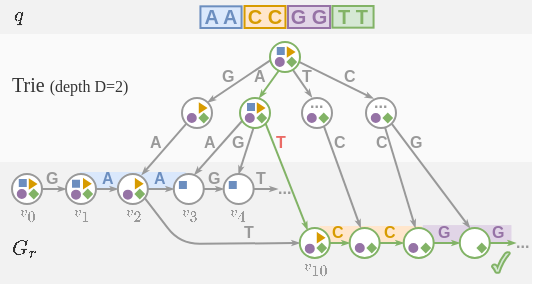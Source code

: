 <mxfile version="16.1.2" type="device" pages="3"><diagram id="0aVElfVZ7xL7MqxykQkB" name="Page-1"><mxGraphModel dx="981" dy="290" grid="1" gridSize="10" guides="1" tooltips="1" connect="1" arrows="1" fold="1" page="1" pageScale="1" pageWidth="827" pageHeight="1169" math="1" shadow="0"><root><mxCell id="0"/><mxCell id="1" style="" parent="0"/><mxCell id="P8rb-Q6MCqbfxIf6_mm7-150" value="" style="rounded=0;whiteSpace=wrap;html=1;fillColor=#F2F2F2;strokeColor=none;gradientColor=none;" parent="1" vertex="1"><mxGeometry x="-740" y="61" width="266" height="17" as="geometry"/></mxCell><mxCell id="k4ppfp76J5gE6WqloL9V-205" value="" style="rounded=0;whiteSpace=wrap;html=1;fillColor=#FAFAFA;strokeColor=none;fontColor=#ffffff;" parent="1" vertex="1"><mxGeometry x="-740" y="78" width="266" height="67" as="geometry"/></mxCell><mxCell id="k4ppfp76J5gE6WqloL9V-206" value="" style="rounded=0;whiteSpace=wrap;html=1;fillColor=#F2F2F2;strokeColor=none;gradientColor=none;" parent="1" vertex="1"><mxGeometry x="-740" y="142" width="266" height="61" as="geometry"/></mxCell><mxCell id="P8rb-Q6MCqbfxIf6_mm7-143" value="&lt;font style=&quot;font-size: 10px&quot;&gt;$$q$$&lt;br&gt;&lt;/font&gt;" style="text;html=1;strokeColor=none;fillColor=none;align=left;verticalAlign=middle;whiteSpace=wrap;rounded=0;fontStyle=0;fontFamily=Verdana;fontSize=10;fontColor=#333333;" parent="1" vertex="1"><mxGeometry x="-735" y="69" width="32" height="9" as="geometry"/></mxCell><mxCell id="k4ppfp76J5gE6WqloL9V-207" value="&lt;font&gt;Trie&amp;nbsp;&lt;font style=&quot;font-size: 8px&quot;&gt;(depth D=2)&lt;/font&gt;&lt;br style=&quot;font-size: 10px&quot;&gt;&lt;/font&gt;" style="text;html=1;strokeColor=none;fillColor=none;align=left;verticalAlign=middle;whiteSpace=wrap;rounded=0;fontStyle=0;fontFamily=Verdana;fontSize=10;fontColor=#333333;" parent="1" vertex="1"><mxGeometry x="-735.61" y="95.12" width="75.61" height="15.75" as="geometry"/></mxCell><mxCell id="P8rb-Q6MCqbfxIf6_mm7-7" value="&lt;font style=&quot;font-size: 10px&quot;&gt;$$G_r$$&lt;br style=&quot;font-size: 10px&quot;&gt;&lt;/font&gt;" style="text;html=1;strokeColor=none;fillColor=none;align=left;verticalAlign=middle;whiteSpace=wrap;rounded=0;fontStyle=0;fontFamily=Verdana;fontSize=10;fontColor=#333333;" parent="1" vertex="1"><mxGeometry x="-735.61" y="183" width="32.61" height="15.75" as="geometry"/></mxCell><mxCell id="P8rb-Q6MCqbfxIf6_mm7-120" value="Foreground" style="" parent="0"/><mxCell id="k4ppfp76J5gE6WqloL9V-193" value="&lt;div style=&quot;text-align: center&quot;&gt;&lt;span style=&quot;font-size: 8px&quot;&gt;&lt;font face=&quot;helvetica&quot; color=&quot;#999999&quot;&gt;&lt;b&gt;G&lt;/b&gt;&lt;/font&gt;&lt;/span&gt;&lt;/div&gt;" style="text;whiteSpace=wrap;html=1;verticalAlign=middle;labelBackgroundColor=none;" parent="P8rb-Q6MCqbfxIf6_mm7-120" vertex="1"><mxGeometry x="-537.11" y="126.0" width="10.63" height="10" as="geometry"/></mxCell><mxCell id="k4ppfp76J5gE6WqloL9V-198" value="&lt;div style=&quot;text-align: center&quot;&gt;&lt;span style=&quot;font-size: 8px&quot;&gt;&lt;font face=&quot;helvetica&quot; color=&quot;#999999&quot;&gt;&lt;b&gt;T&lt;/b&gt;&lt;/font&gt;&lt;/span&gt;&lt;/div&gt;" style="text;whiteSpace=wrap;html=1;verticalAlign=middle;labelBackgroundColor=none;" parent="P8rb-Q6MCqbfxIf6_mm7-120" vertex="1"><mxGeometry x="-614.0" y="144" width="10.63" height="10" as="geometry"/></mxCell><mxCell id="P8rb-Q6MCqbfxIf6_mm7-1" value="" style="group" parent="P8rb-Q6MCqbfxIf6_mm7-120" vertex="1" connectable="0"><mxGeometry x="-700.11" y="147" width="53" height="8.83" as="geometry"/></mxCell><mxCell id="P8rb-Q6MCqbfxIf6_mm7-2" value="" style="group;fillColor=#dae8fc;strokeColor=none;" parent="P8rb-Q6MCqbfxIf6_mm7-1" vertex="1" connectable="0"><mxGeometry width="53" height="8.83" as="geometry"/></mxCell><mxCell id="P8rb-Q6MCqbfxIf6_mm7-3" value="&lt;span style=&quot;font-family: &amp;#34;helvetica&amp;#34; ; font-style: normal ; font-weight: 700 ; letter-spacing: normal ; text-align: center ; text-indent: 0px ; text-transform: none ; word-spacing: 0px ; float: none ; display: inline&quot;&gt;&lt;font style=&quot;font-size: 8px&quot; color=&quot;#6c8ebf&quot;&gt;A&lt;/font&gt;&lt;/span&gt;" style="text;whiteSpace=wrap;html=1;verticalAlign=middle;labelBackgroundColor=none;" parent="P8rb-Q6MCqbfxIf6_mm7-1" vertex="1"><mxGeometry x="35.37" width="6.763" height="4.0" as="geometry"/></mxCell><mxCell id="k4ppfp76J5gE6WqloL9V-131" value="" style="endArrow=classicThin;html=1;exitX=0.021;exitY=0.603;exitDx=0;exitDy=0;entryX=1;entryY=0;entryDx=0;entryDy=0;strokeColor=#999999;endFill=1;startSize=6;endSize=1;exitPerimeter=0;" parent="P8rb-Q6MCqbfxIf6_mm7-120" source="k4ppfp76J5gE6WqloL9V-118" target="k4ppfp76J5gE6WqloL9V-124" edge="1"><mxGeometry width="50" height="50" relative="1" as="geometry"><mxPoint x="-608.988" y="96.37" as="sourcePoint"/><mxPoint x="-596.88" y="96.31" as="targetPoint"/></mxGeometry></mxCell><mxCell id="k4ppfp76J5gE6WqloL9V-133" value="" style="group" parent="P8rb-Q6MCqbfxIf6_mm7-120" vertex="1" connectable="0"><mxGeometry x="-649" y="110.0" width="15" height="15" as="geometry"/></mxCell><mxCell id="k4ppfp76J5gE6WqloL9V-123" value="" style="group;strokeColor=none;" parent="k4ppfp76J5gE6WqloL9V-133" vertex="1" connectable="0"><mxGeometry width="15" height="15" as="geometry"/></mxCell><mxCell id="k4ppfp76J5gE6WqloL9V-124" value="" style="ellipse;whiteSpace=wrap;html=1;aspect=fixed;strokeColor=#999999;" parent="k4ppfp76J5gE6WqloL9V-123" vertex="1"><mxGeometry width="15" height="15" as="geometry"/></mxCell><mxCell id="k4ppfp76J5gE6WqloL9V-125" value="" style="triangle;whiteSpace=wrap;html=1;labelBackgroundColor=none;strokeColor=#d79b00;fillColor=#D79B00;fontSize=10;" parent="k4ppfp76J5gE6WqloL9V-133" vertex="1"><mxGeometry x="8.89" y="3" width="3" height="4" as="geometry"/></mxCell><mxCell id="k4ppfp76J5gE6WqloL9V-126" value="" style="ellipse;whiteSpace=wrap;html=1;aspect=fixed;labelBackgroundColor=none;strokeColor=#9673a6;fontSize=10;fillColor=#9673A6;" parent="k4ppfp76J5gE6WqloL9V-133" vertex="1"><mxGeometry x="2.89" y="8" width="4" height="4" as="geometry"/></mxCell><mxCell id="k4ppfp76J5gE6WqloL9V-128" value="" style="rhombus;whiteSpace=wrap;html=1;labelBackgroundColor=none;strokeColor=#82b366;fillColor=#82B366;fontSize=10;" parent="k4ppfp76J5gE6WqloL9V-133" vertex="1"><mxGeometry x="8.89" y="8.0" width="4" height="4" as="geometry"/></mxCell><mxCell id="P8rb-Q6MCqbfxIf6_mm7-8" value="" style="group;strokeColor=none;" parent="P8rb-Q6MCqbfxIf6_mm7-120" vertex="1" connectable="0"><mxGeometry x="-681.07" y="148" width="15" height="15" as="geometry"/></mxCell><mxCell id="P8rb-Q6MCqbfxIf6_mm7-9" value="" style="ellipse;whiteSpace=wrap;html=1;aspect=fixed;strokeColor=#999999;" parent="P8rb-Q6MCqbfxIf6_mm7-8" vertex="1"><mxGeometry width="15" height="15" as="geometry"/></mxCell><mxCell id="P8rb-Q6MCqbfxIf6_mm7-10" value="" style="ellipse;whiteSpace=wrap;html=1;aspect=fixed;labelBackgroundColor=none;strokeColor=#9673a6;fontSize=10;fillColor=#9673A6;" parent="P8rb-Q6MCqbfxIf6_mm7-8" vertex="1"><mxGeometry x="3" y="8.33" width="4" height="4" as="geometry"/></mxCell><mxCell id="P8rb-Q6MCqbfxIf6_mm7-11" value="" style="triangle;whiteSpace=wrap;html=1;labelBackgroundColor=none;strokeColor=#d79b00;fillColor=#D79B00;fontSize=10;" parent="P8rb-Q6MCqbfxIf6_mm7-8" vertex="1"><mxGeometry x="9.0" y="2.87" width="3" height="4" as="geometry"/></mxCell><mxCell id="k4ppfp76J5gE6WqloL9V-136" value="" style="group" parent="P8rb-Q6MCqbfxIf6_mm7-120" vertex="1" connectable="0"><mxGeometry x="-586" y="110.0" width="15" height="15" as="geometry"/></mxCell><mxCell id="k4ppfp76J5gE6WqloL9V-137" value="" style="group" parent="k4ppfp76J5gE6WqloL9V-136" vertex="1" connectable="0"><mxGeometry x="29" width="15" height="15" as="geometry"/></mxCell><mxCell id="k4ppfp76J5gE6WqloL9V-138" value="" style="group;strokeColor=none;" parent="k4ppfp76J5gE6WqloL9V-137" vertex="1" connectable="0"><mxGeometry width="15" height="15" as="geometry"/></mxCell><mxCell id="k4ppfp76J5gE6WqloL9V-139" value="" style="ellipse;whiteSpace=wrap;html=1;aspect=fixed;strokeColor=#999999;" parent="k4ppfp76J5gE6WqloL9V-138" vertex="1"><mxGeometry width="15" height="15" as="geometry"/></mxCell><mxCell id="k4ppfp76J5gE6WqloL9V-141" value="" style="ellipse;whiteSpace=wrap;html=1;aspect=fixed;labelBackgroundColor=none;strokeColor=#9673a6;fontSize=10;fillColor=#9673A6;" parent="k4ppfp76J5gE6WqloL9V-137" vertex="1"><mxGeometry x="2.89" y="8" width="4" height="4" as="geometry"/></mxCell><mxCell id="k4ppfp76J5gE6WqloL9V-143" value="" style="rhombus;whiteSpace=wrap;html=1;labelBackgroundColor=none;strokeColor=#82b366;fillColor=#82B366;fontSize=10;" parent="k4ppfp76J5gE6WqloL9V-137" vertex="1"><mxGeometry x="8.89" y="8.0" width="4" height="4" as="geometry"/></mxCell><mxCell id="P8rb-Q6MCqbfxIf6_mm7-12" value="" style="endArrow=classicThin;html=1;exitX=-0.139;exitY=1.156;exitDx=0;exitDy=0;entryX=0;entryY=0.5;entryDx=0;entryDy=0;strokeColor=#999999;endFill=1;startSize=6;endSize=1;exitPerimeter=0;" parent="P8rb-Q6MCqbfxIf6_mm7-120" target="P8rb-Q6MCqbfxIf6_mm7-9" edge="1"><mxGeometry width="50" height="50" relative="1" as="geometry"><mxPoint x="-693.178" y="155.56" as="sourcePoint"/><mxPoint x="-683.07" y="155.5" as="targetPoint"/></mxGeometry></mxCell><mxCell id="P8rb-Q6MCqbfxIf6_mm7-19" value="" style="endArrow=classicThin;html=1;exitX=0.878;exitY=0.776;exitDx=0;exitDy=0;entryX=0;entryY=0.5;entryDx=0;entryDy=0;strokeColor=#999999;endFill=1;startSize=6;endSize=1;exitPerimeter=0;" parent="P8rb-Q6MCqbfxIf6_mm7-120" source="P8rb-Q6MCqbfxIf6_mm7-9" target="P8rb-Q6MCqbfxIf6_mm7-91" edge="1"><mxGeometry width="50" height="50" relative="1" as="geometry"><mxPoint x="-671.625" y="166.61" as="sourcePoint"/><mxPoint x="-645.51" y="185.44" as="targetPoint"/><Array as="points"><mxPoint x="-650" y="183"/></Array></mxGeometry></mxCell><mxCell id="P8rb-Q6MCqbfxIf6_mm7-20" value="" style="group;strokeColor=none;" parent="P8rb-Q6MCqbfxIf6_mm7-120" vertex="1" connectable="0"><mxGeometry x="-707" y="148" width="15" height="15" as="geometry"/></mxCell><mxCell id="P8rb-Q6MCqbfxIf6_mm7-21" value="" style="ellipse;whiteSpace=wrap;html=1;aspect=fixed;strokeColor=#999999;" parent="P8rb-Q6MCqbfxIf6_mm7-20" vertex="1"><mxGeometry width="15" height="15" as="geometry"/></mxCell><mxCell id="P8rb-Q6MCqbfxIf6_mm7-22" value="" style="ellipse;whiteSpace=wrap;html=1;aspect=fixed;labelBackgroundColor=none;strokeColor=#9673a6;fontSize=10;fillColor=#9673A6;" parent="P8rb-Q6MCqbfxIf6_mm7-20" vertex="1"><mxGeometry x="3" y="8.33" width="4" height="4" as="geometry"/></mxCell><mxCell id="P8rb-Q6MCqbfxIf6_mm7-23" value="" style="triangle;whiteSpace=wrap;html=1;labelBackgroundColor=none;strokeColor=#d79b00;fillColor=#D79B00;fontSize=10;" parent="P8rb-Q6MCqbfxIf6_mm7-20" vertex="1"><mxGeometry x="9.0" y="2.87" width="3" height="4" as="geometry"/></mxCell><mxCell id="P8rb-Q6MCqbfxIf6_mm7-24" value="" style="rounded=0;whiteSpace=wrap;html=1;fillColor=#6C8EBF;strokeColor=#6C8EBF;" parent="P8rb-Q6MCqbfxIf6_mm7-20" vertex="1"><mxGeometry x="3.5" y="3.37" width="3" height="3" as="geometry"/></mxCell><mxCell id="k4ppfp76J5gE6WqloL9V-155" value="" style="group" parent="P8rb-Q6MCqbfxIf6_mm7-120" vertex="1" connectable="0"><mxGeometry x="-589" y="110.0" width="15" height="15" as="geometry"/></mxCell><mxCell id="k4ppfp76J5gE6WqloL9V-156" value="" style="group" parent="k4ppfp76J5gE6WqloL9V-155" vertex="1" connectable="0"><mxGeometry width="15" height="15" as="geometry"/></mxCell><mxCell id="k4ppfp76J5gE6WqloL9V-157" value="" style="group;strokeColor=none;" parent="k4ppfp76J5gE6WqloL9V-156" vertex="1" connectable="0"><mxGeometry width="15" height="15" as="geometry"/></mxCell><mxCell id="k4ppfp76J5gE6WqloL9V-158" value="" style="ellipse;whiteSpace=wrap;html=1;aspect=fixed;strokeColor=#999999;" parent="k4ppfp76J5gE6WqloL9V-157" vertex="1"><mxGeometry width="15" height="15" as="geometry"/></mxCell><mxCell id="P8rb-Q6MCqbfxIf6_mm7-166" value="&lt;div style=&quot;text-align: center&quot;&gt;&lt;span style=&quot;font-size: 8px&quot;&gt;&lt;font face=&quot;helvetica&quot; color=&quot;#999999&quot;&gt;&lt;b&gt;...&lt;/b&gt;&lt;/font&gt;&lt;/span&gt;&lt;/div&gt;" style="text;whiteSpace=wrap;html=1;verticalAlign=middle;labelBackgroundColor=none;" parent="k4ppfp76J5gE6WqloL9V-157" vertex="1"><mxGeometry x="2.07" y="-4.0" width="10.63" height="10" as="geometry"/></mxCell><mxCell id="k4ppfp76J5gE6WqloL9V-160" value="" style="ellipse;whiteSpace=wrap;html=1;aspect=fixed;labelBackgroundColor=none;strokeColor=#9673a6;fontSize=10;fillColor=#9673A6;" parent="k4ppfp76J5gE6WqloL9V-156" vertex="1"><mxGeometry x="2.89" y="8" width="4" height="4" as="geometry"/></mxCell><mxCell id="k4ppfp76J5gE6WqloL9V-162" value="" style="rhombus;whiteSpace=wrap;html=1;labelBackgroundColor=none;strokeColor=#82b366;fillColor=#82B366;fontSize=10;" parent="k4ppfp76J5gE6WqloL9V-156" vertex="1"><mxGeometry x="8.89" y="8.0" width="4" height="4" as="geometry"/></mxCell><mxCell id="k4ppfp76J5gE6WqloL9V-163" value="" style="endArrow=classicThin;html=1;exitX=0.987;exitY=0.669;exitDx=0;exitDy=0;entryX=0.243;entryY=0.014;entryDx=0;entryDy=0;strokeColor=#999999;endFill=1;startSize=6;endSize=1;entryPerimeter=0;exitPerimeter=0;" parent="P8rb-Q6MCqbfxIf6_mm7-120" source="k4ppfp76J5gE6WqloL9V-118" target="k4ppfp76J5gE6WqloL9V-139" edge="1"><mxGeometry width="50" height="50" relative="1" as="geometry"><mxPoint x="-589.72" y="96.965" as="sourcePoint"/><mxPoint x="-575.133" y="127.297" as="targetPoint"/></mxGeometry></mxCell><mxCell id="k4ppfp76J5gE6WqloL9V-164" value="" style="endArrow=classicThin;html=1;exitX=0.304;exitY=0.941;exitDx=0;exitDy=0;entryX=0.639;entryY=0.001;entryDx=0;entryDy=0;strokeColor=#82B366;endFill=1;startSize=6;endSize=1;entryPerimeter=0;exitPerimeter=0;" parent="P8rb-Q6MCqbfxIf6_mm7-120" source="k4ppfp76J5gE6WqloL9V-118" target="k4ppfp76J5gE6WqloL9V-150" edge="1"><mxGeometry width="50" height="50" relative="1" as="geometry"><mxPoint x="-579.72" y="106.965" as="sourcePoint"/><mxPoint x="-565.133" y="137.297" as="targetPoint"/></mxGeometry></mxCell><mxCell id="k4ppfp76J5gE6WqloL9V-165" value="" style="endArrow=classicThin;html=1;exitX=0.757;exitY=0.922;exitDx=0;exitDy=0;entryX=0.329;entryY=-0.025;entryDx=0;entryDy=0;strokeColor=#999999;endFill=1;startSize=6;endSize=1;entryPerimeter=0;exitPerimeter=0;" parent="P8rb-Q6MCqbfxIf6_mm7-120" source="k4ppfp76J5gE6WqloL9V-118" target="k4ppfp76J5gE6WqloL9V-158" edge="1"><mxGeometry width="50" height="50" relative="1" as="geometry"><mxPoint x="-569.72" y="116.965" as="sourcePoint"/><mxPoint x="-555.133" y="147.297" as="targetPoint"/></mxGeometry></mxCell><mxCell id="P8rb-Q6MCqbfxIf6_mm7-25" value="" style="endArrow=classicThin;html=1;exitX=-0.139;exitY=1.156;exitDx=0;exitDy=0;entryX=0;entryY=0.5;entryDx=0;entryDy=0;strokeColor=#999999;endFill=1;startSize=6;endSize=1;exitPerimeter=0;" parent="P8rb-Q6MCqbfxIf6_mm7-120" target="P8rb-Q6MCqbfxIf6_mm7-21" edge="1"><mxGeometry width="50" height="50" relative="1" as="geometry"><mxPoint x="-719.108" y="155.56" as="sourcePoint"/><mxPoint x="-709.0" y="155.5" as="targetPoint"/></mxGeometry></mxCell><mxCell id="P8rb-Q6MCqbfxIf6_mm7-26" value="" style="group;strokeColor=none;" parent="P8rb-Q6MCqbfxIf6_mm7-120" vertex="1" connectable="0"><mxGeometry x="-734" y="148" width="15" height="15" as="geometry"/></mxCell><mxCell id="P8rb-Q6MCqbfxIf6_mm7-27" value="" style="ellipse;whiteSpace=wrap;html=1;aspect=fixed;strokeColor=#999999;" parent="P8rb-Q6MCqbfxIf6_mm7-26" vertex="1"><mxGeometry width="15" height="15" as="geometry"/></mxCell><mxCell id="k4ppfp76J5gE6WqloL9V-167" value="&lt;div style=&quot;text-align: center&quot;&gt;&lt;span style=&quot;font-size: 8px&quot;&gt;&lt;font face=&quot;helvetica&quot; color=&quot;#999999&quot;&gt;&lt;b&gt;G&lt;/b&gt;&lt;/font&gt;&lt;/span&gt;&lt;/div&gt;" style="text;whiteSpace=wrap;html=1;verticalAlign=middle;labelBackgroundColor=none;" parent="P8rb-Q6MCqbfxIf6_mm7-120" vertex="1"><mxGeometry x="-631.37" y="93.0" width="10.63" height="10" as="geometry"/></mxCell><mxCell id="P8rb-Q6MCqbfxIf6_mm7-28" value="" style="ellipse;whiteSpace=wrap;html=1;aspect=fixed;labelBackgroundColor=none;strokeColor=#9673a6;fontSize=10;fillColor=#9673A6;" parent="P8rb-Q6MCqbfxIf6_mm7-120" vertex="1"><mxGeometry x="-562.11" y="183" width="4" height="4" as="geometry"/></mxCell><mxCell id="P8rb-Q6MCqbfxIf6_mm7-29" value="" style="triangle;whiteSpace=wrap;html=1;labelBackgroundColor=none;strokeColor=#d79b00;fillColor=#D79B00;fontSize=10;" parent="P8rb-Q6MCqbfxIf6_mm7-120" vertex="1"><mxGeometry x="-725.11" y="151" width="3" height="4" as="geometry"/></mxCell><mxCell id="P8rb-Q6MCqbfxIf6_mm7-30" value="" style="ellipse;whiteSpace=wrap;html=1;aspect=fixed;labelBackgroundColor=none;strokeColor=#9673a6;fontSize=10;fillColor=#9673A6;" parent="P8rb-Q6MCqbfxIf6_mm7-120" vertex="1"><mxGeometry x="-731.11" y="156" width="4" height="4" as="geometry"/></mxCell><mxCell id="P8rb-Q6MCqbfxIf6_mm7-31" value="" style="endArrow=classicThin;html=1;exitX=1;exitY=0.5;exitDx=0;exitDy=0;entryX=0;entryY=0.5;entryDx=0;entryDy=0;strokeColor=#999999;endFill=1;startSize=6;endSize=1;" parent="P8rb-Q6MCqbfxIf6_mm7-120" source="P8rb-Q6MCqbfxIf6_mm7-9" target="P8rb-Q6MCqbfxIf6_mm7-44" edge="1"><mxGeometry width="50" height="50" relative="1" as="geometry"><mxPoint x="-669.74" y="155.5" as="sourcePoint"/><mxPoint x="-654" y="155.5" as="targetPoint"/></mxGeometry></mxCell><mxCell id="P8rb-Q6MCqbfxIf6_mm7-34" value="" style="rounded=0;whiteSpace=wrap;html=1;fillColor=#6C8EBF;strokeColor=#6C8EBF;" parent="P8rb-Q6MCqbfxIf6_mm7-120" vertex="1"><mxGeometry x="-730.11" y="151" width="3" height="3" as="geometry"/></mxCell><mxCell id="P8rb-Q6MCqbfxIf6_mm7-38" value="" style="group" parent="P8rb-Q6MCqbfxIf6_mm7-120" vertex="1" connectable="0"><mxGeometry x="-628.17" y="148" width="15" height="15" as="geometry"/></mxCell><mxCell id="P8rb-Q6MCqbfxIf6_mm7-39" value="" style="ellipse;whiteSpace=wrap;html=1;aspect=fixed;strokeColor=#999999;" parent="P8rb-Q6MCqbfxIf6_mm7-38" vertex="1"><mxGeometry width="15" height="15" as="geometry"/></mxCell><mxCell id="k4ppfp76J5gE6WqloL9V-168" value="&lt;div style=&quot;text-align: center&quot;&gt;&lt;span style=&quot;font-size: 8px&quot;&gt;&lt;font face=&quot;helvetica&quot; color=&quot;#999999&quot;&gt;&lt;b&gt;А&lt;/b&gt;&lt;/font&gt;&lt;/span&gt;&lt;/div&gt;" style="text;whiteSpace=wrap;html=1;verticalAlign=middle;labelBackgroundColor=none;" parent="P8rb-Q6MCqbfxIf6_mm7-120" vertex="1"><mxGeometry x="-615.0" y="93.0" width="10.63" height="10" as="geometry"/></mxCell><mxCell id="P8rb-Q6MCqbfxIf6_mm7-41" value="" style="endArrow=classicThin;html=1;exitX=1;exitY=0.5;exitDx=0;exitDy=0;entryX=0;entryY=0.5;entryDx=0;entryDy=0;strokeColor=#999999;endFill=1;startSize=6;endSize=1;" parent="P8rb-Q6MCqbfxIf6_mm7-120" source="P8rb-Q6MCqbfxIf6_mm7-44" target="P8rb-Q6MCqbfxIf6_mm7-39" edge="1"><mxGeometry width="50" height="50" relative="1" as="geometry"><mxPoint x="-638.19" y="155.44" as="sourcePoint"/><mxPoint x="-626.17" y="155.44" as="targetPoint"/></mxGeometry></mxCell><mxCell id="P8rb-Q6MCqbfxIf6_mm7-42" value="" style="endArrow=classicThin;html=1;exitX=1;exitY=0.5;exitDx=0;exitDy=0;entryX=0;entryY=0.5;entryDx=0;entryDy=0;strokeColor=#999999;endFill=1;startSize=6;endSize=1;" parent="P8rb-Q6MCqbfxIf6_mm7-120" source="P8rb-Q6MCqbfxIf6_mm7-39" edge="1"><mxGeometry width="50" height="50" relative="1" as="geometry"><mxPoint x="-611.17" y="155.5" as="sourcePoint"/><mxPoint x="-601.15" y="155.5" as="targetPoint"/></mxGeometry></mxCell><mxCell id="P8rb-Q6MCqbfxIf6_mm7-43" value="" style="group" parent="P8rb-Q6MCqbfxIf6_mm7-120" vertex="1" connectable="0"><mxGeometry x="-653.11" y="148" width="15" height="15" as="geometry"/></mxCell><mxCell id="P8rb-Q6MCqbfxIf6_mm7-44" value="" style="ellipse;whiteSpace=wrap;html=1;aspect=fixed;strokeColor=#999999;" parent="P8rb-Q6MCqbfxIf6_mm7-43" vertex="1"><mxGeometry width="15" height="15" as="geometry"/></mxCell><mxCell id="k4ppfp76J5gE6WqloL9V-169" value="&lt;div style=&quot;text-align: center&quot;&gt;&lt;font color=&quot;#999999&quot; face=&quot;helvetica&quot;&gt;&lt;span style=&quot;font-size: 8px&quot;&gt;&lt;b&gt;C&lt;/b&gt;&lt;/span&gt;&lt;/font&gt;&lt;/div&gt;" style="text;whiteSpace=wrap;html=1;verticalAlign=middle;labelBackgroundColor=none;" parent="P8rb-Q6MCqbfxIf6_mm7-120" vertex="1"><mxGeometry x="-570.11" y="93.0" width="10.63" height="10" as="geometry"/></mxCell><mxCell id="P8rb-Q6MCqbfxIf6_mm7-49" value="&lt;div style=&quot;text-align: center&quot;&gt;&lt;span style=&quot;font-size: 8px&quot;&gt;&lt;font face=&quot;helvetica&quot; color=&quot;#999999&quot;&gt;&lt;b&gt;G&lt;/b&gt;&lt;/font&gt;&lt;/span&gt;&lt;/div&gt;" style="text;whiteSpace=wrap;html=1;verticalAlign=middle;labelBackgroundColor=none;" parent="P8rb-Q6MCqbfxIf6_mm7-120" vertex="1"><mxGeometry x="-637.52" y="144" width="10.63" height="10" as="geometry"/></mxCell><mxCell id="P8rb-Q6MCqbfxIf6_mm7-54" value="$$v_0$$" style="text;strokeColor=none;fillColor=none;align=center;verticalAlign=middle;whiteSpace=wrap;rounded=0;fontStyle=0;fontFamily=Verdana;fontSize=7;fontColor=#999999;" parent="P8rb-Q6MCqbfxIf6_mm7-120" vertex="1"><mxGeometry x="-732" y="163.17" width="13" height="8" as="geometry"/></mxCell><mxCell id="P8rb-Q6MCqbfxIf6_mm7-55" value="$$v_2$$" style="text;strokeColor=none;fillColor=none;align=center;verticalAlign=middle;whiteSpace=wrap;rounded=0;fontStyle=0;fontFamily=Verdana;fontSize=7;fontColor=#999999;" parent="P8rb-Q6MCqbfxIf6_mm7-120" vertex="1"><mxGeometry x="-679.07" y="163" width="13" height="8" as="geometry"/></mxCell><mxCell id="P8rb-Q6MCqbfxIf6_mm7-56" value="$$v_3$$" style="text;strokeColor=none;fillColor=none;align=center;verticalAlign=middle;whiteSpace=wrap;rounded=0;fontStyle=0;fontFamily=Verdana;fontSize=7;fontColor=#999999;" parent="P8rb-Q6MCqbfxIf6_mm7-120" vertex="1"><mxGeometry x="-651.11" y="163" width="13" height="8" as="geometry"/></mxCell><mxCell id="P8rb-Q6MCqbfxIf6_mm7-57" value="$$v_4$$" style="text;strokeColor=none;fillColor=none;align=center;verticalAlign=middle;whiteSpace=wrap;rounded=0;fontStyle=0;fontFamily=Verdana;fontSize=7;fontColor=#999999;" parent="P8rb-Q6MCqbfxIf6_mm7-120" vertex="1"><mxGeometry x="-626.89" y="163" width="13" height="8" as="geometry"/></mxCell><mxCell id="P8rb-Q6MCqbfxIf6_mm7-60" value="$$v_{10}$$" style="text;strokeColor=none;fillColor=none;align=center;verticalAlign=middle;whiteSpace=wrap;rounded=0;fontStyle=0;fontFamily=Verdana;fontSize=7;fontColor=#999999;" parent="P8rb-Q6MCqbfxIf6_mm7-120" vertex="1"><mxGeometry x="-588.11" y="190.37" width="13" height="8" as="geometry"/></mxCell><mxCell id="P8rb-Q6MCqbfxIf6_mm7-61" value="" style="rounded=0;whiteSpace=wrap;html=1;fillColor=#6C8EBF;strokeColor=#6C8EBF;" parent="P8rb-Q6MCqbfxIf6_mm7-120" vertex="1"><mxGeometry x="-625.11" y="152" width="3" height="3" as="geometry"/></mxCell><mxCell id="P8rb-Q6MCqbfxIf6_mm7-62" value="" style="rounded=0;whiteSpace=wrap;html=1;fillColor=#6C8EBF;strokeColor=#6C8EBF;" parent="P8rb-Q6MCqbfxIf6_mm7-120" vertex="1"><mxGeometry x="-650.05" y="152" width="3" height="3" as="geometry"/></mxCell><mxCell id="P8rb-Q6MCqbfxIf6_mm7-63" value="&lt;span style=&quot;font-family: &amp;#34;helvetica&amp;#34; ; font-style: normal ; font-weight: 700 ; letter-spacing: normal ; text-align: center ; text-indent: 0px ; text-transform: none ; word-spacing: 0px ; float: none ; display: inline&quot;&gt;&lt;font style=&quot;font-size: 8px&quot; color=&quot;#6c8ebf&quot;&gt;A&lt;/font&gt;&lt;/span&gt;" style="text;whiteSpace=wrap;html=1;verticalAlign=middle;labelBackgroundColor=none;" parent="P8rb-Q6MCqbfxIf6_mm7-120" vertex="1"><mxGeometry x="-691.112" y="147" width="8.932" height="4.0" as="geometry"/></mxCell><mxCell id="P8rb-Q6MCqbfxIf6_mm7-64" value="&lt;div style=&quot;text-align: center&quot;&gt;&lt;span style=&quot;font-size: 8px&quot;&gt;&lt;font face=&quot;helvetica&quot; color=&quot;#999999&quot;&gt;&lt;b&gt;G&lt;/b&gt;&lt;/font&gt;&lt;/span&gt;&lt;/div&gt;" style="text;whiteSpace=wrap;html=1;verticalAlign=middle;labelBackgroundColor=none;" parent="P8rb-Q6MCqbfxIf6_mm7-120" vertex="1"><mxGeometry x="-719.11" y="144" width="10.63" height="10" as="geometry"/></mxCell><mxCell id="P8rb-Q6MCqbfxIf6_mm7-66" value="" style="group" parent="P8rb-Q6MCqbfxIf6_mm7-120" vertex="1" connectable="0"><mxGeometry x="-526.73" y="173.54" width="43.73" height="8.83" as="geometry"/></mxCell><mxCell id="P8rb-Q6MCqbfxIf6_mm7-67" value="" style="group;fillColor=#e1d5e7;strokeColor=none;" parent="P8rb-Q6MCqbfxIf6_mm7-66" vertex="1" connectable="0"><mxGeometry x="-1.901" width="44.364" height="8.83" as="geometry"/></mxCell><mxCell id="P8rb-Q6MCqbfxIf6_mm7-68" value="&lt;span style=&quot;font-family: &amp;quot;helvetica&amp;quot; ; font-style: normal ; font-weight: 700 ; letter-spacing: normal ; text-align: center ; text-indent: 0px ; text-transform: none ; word-spacing: 0px ; float: none ; display: inline&quot;&gt;&lt;font style=&quot;font-size: 8px&quot;&gt;G&lt;/font&gt;&lt;/span&gt;" style="text;whiteSpace=wrap;html=1;verticalAlign=middle;labelBackgroundColor=none;fontColor=#9673A6;" parent="P8rb-Q6MCqbfxIf6_mm7-66" vertex="1"><mxGeometry x="3.738" width="6.737" height="4.0" as="geometry"/></mxCell><mxCell id="P8rb-Q6MCqbfxIf6_mm7-69" value="&lt;span style=&quot;font-family: &amp;#34;helvetica&amp;#34; ; font-style: normal ; font-weight: 700 ; letter-spacing: normal ; text-align: center ; text-indent: 0px ; text-transform: none ; word-spacing: 0px ; float: none ; display: inline&quot;&gt;&lt;font style=&quot;font-size: 8px&quot;&gt;G&lt;/font&gt;&lt;/span&gt;" style="text;whiteSpace=wrap;html=1;verticalAlign=middle;labelBackgroundColor=none;fontColor=#9673A6;" parent="P8rb-Q6MCqbfxIf6_mm7-66" vertex="1"><mxGeometry x="30.411" width="6.737" height="4.0" as="geometry"/></mxCell><mxCell id="k4ppfp76J5gE6WqloL9V-170" value="&lt;div style=&quot;text-align: center&quot;&gt;&lt;span style=&quot;font-size: 8px&quot;&gt;&lt;font face=&quot;helvetica&quot; color=&quot;#999999&quot;&gt;&lt;b&gt;T&lt;/b&gt;&lt;/font&gt;&lt;/span&gt;&lt;/div&gt;" style="text;whiteSpace=wrap;html=1;verticalAlign=middle;labelBackgroundColor=none;" parent="P8rb-Q6MCqbfxIf6_mm7-120" vertex="1"><mxGeometry x="-591.0" y="93.0" width="10.63" height="10" as="geometry"/></mxCell><mxCell id="k4ppfp76J5gE6WqloL9V-171" value="" style="endArrow=classicThin;html=1;exitX=1;exitY=1;exitDx=0;exitDy=0;entryX=0.259;entryY=0.061;entryDx=0;entryDy=0;strokeColor=#82B366;endFill=1;startSize=6;endSize=1;entryPerimeter=0;" parent="P8rb-Q6MCqbfxIf6_mm7-120" source="k4ppfp76J5gE6WqloL9V-150" target="P8rb-Q6MCqbfxIf6_mm7-91" edge="1"><mxGeometry width="50" height="50" relative="1" as="geometry"><mxPoint x="-641.455" y="111.35" as="sourcePoint"/><mxPoint x="-640.5" y="155.82" as="targetPoint"/></mxGeometry></mxCell><mxCell id="P8rb-Q6MCqbfxIf6_mm7-81" value="" style="group" parent="P8rb-Q6MCqbfxIf6_mm7-120" vertex="1" connectable="0"><mxGeometry x="-572.11" y="165" width="47.62" height="17.83" as="geometry"/></mxCell><mxCell id="P8rb-Q6MCqbfxIf6_mm7-82" value="" style="group;fillColor=#FFE6CC;strokeColor=none;" parent="P8rb-Q6MCqbfxIf6_mm7-81" vertex="1" connectable="0"><mxGeometry x="-8.07" y="9" width="51.07" height="8.83" as="geometry"/></mxCell><mxCell id="P8rb-Q6MCqbfxIf6_mm7-83" value="&lt;span style=&quot;font-family: &amp;#34;helvetica&amp;#34; ; font-style: normal ; font-weight: 700 ; letter-spacing: normal ; text-align: center ; text-indent: 0px ; text-transform: none ; word-spacing: 0px ; float: none ; display: inline&quot;&gt;&lt;font style=&quot;font-size: 8px&quot; color=&quot;#d79b00&quot;&gt;C&lt;/font&gt;&lt;/span&gt;" style="text;whiteSpace=wrap;html=1;verticalAlign=middle;labelBackgroundColor=none;" parent="P8rb-Q6MCqbfxIf6_mm7-81" vertex="1"><mxGeometry x="-3.93" y="9" width="7.336" height="4.0" as="geometry"/></mxCell><mxCell id="P8rb-Q6MCqbfxIf6_mm7-84" value="&lt;span style=&quot;font-family: &amp;#34;helvetica&amp;#34; ; font-style: normal ; font-weight: 700 ; letter-spacing: normal ; text-align: center ; text-indent: 0px ; text-transform: none ; word-spacing: 0px ; float: none ; display: inline&quot;&gt;&lt;font style=&quot;font-size: 8px&quot; color=&quot;#d79b00&quot;&gt;C&lt;/font&gt;&lt;/span&gt;" style="text;whiteSpace=wrap;html=1;verticalAlign=middle;labelBackgroundColor=none;" parent="P8rb-Q6MCqbfxIf6_mm7-81" vertex="1"><mxGeometry x="21.694" y="9" width="7.336" height="4.0" as="geometry"/></mxCell><mxCell id="k4ppfp76J5gE6WqloL9V-173" value="" style="endArrow=classicThin;html=1;exitX=0.633;exitY=0.977;exitDx=0;exitDy=0;entryX=0.39;entryY=-0.009;entryDx=0;entryDy=0;strokeColor=#999999;endFill=1;startSize=6;endSize=1;exitPerimeter=0;entryPerimeter=0;" parent="P8rb-Q6MCqbfxIf6_mm7-120" source="k4ppfp76J5gE6WqloL9V-139" target="P8rb-Q6MCqbfxIf6_mm7-86" edge="1"><mxGeometry width="50" height="50" relative="1" as="geometry"><mxPoint x="-613.995" y="111.97" as="sourcePoint"/><mxPoint x="-588.54" y="155.82" as="targetPoint"/></mxGeometry></mxCell><mxCell id="k4ppfp76J5gE6WqloL9V-174" value="&lt;div style=&quot;text-align: center&quot;&gt;&lt;font color=&quot;#999999&quot; face=&quot;helvetica&quot;&gt;&lt;span style=&quot;font-size: 8px&quot;&gt;&lt;b&gt;C&lt;/b&gt;&lt;/span&gt;&lt;/font&gt;&lt;/div&gt;" style="text;whiteSpace=wrap;html=1;verticalAlign=middle;labelBackgroundColor=none;" parent="P8rb-Q6MCqbfxIf6_mm7-120" vertex="1"><mxGeometry x="-575.0" y="126" width="10.63" height="10" as="geometry"/></mxCell><mxCell id="k4ppfp76J5gE6WqloL9V-177" value="" style="endArrow=classicThin;html=1;exitX=1;exitY=1;exitDx=0;exitDy=0;entryX=0.337;entryY=-0.004;entryDx=0;entryDy=0;strokeColor=#999999;endFill=1;startSize=6;endSize=1;entryPerimeter=0;" parent="P8rb-Q6MCqbfxIf6_mm7-120" source="k4ppfp76J5gE6WqloL9V-139" target="P8rb-Q6MCqbfxIf6_mm7-97" edge="1"><mxGeometry width="50" height="50" relative="1" as="geometry"><mxPoint x="-583.005" y="116.97" as="sourcePoint"/><mxPoint x="-565.345" y="155.91" as="targetPoint"/></mxGeometry></mxCell><mxCell id="P8rb-Q6MCqbfxIf6_mm7-85" value="" style="group" parent="P8rb-Q6MCqbfxIf6_mm7-120" vertex="1" connectable="0"><mxGeometry x="-538.15" y="175" width="32.42" height="15" as="geometry"/></mxCell><mxCell id="P8rb-Q6MCqbfxIf6_mm7-86" value="" style="ellipse;whiteSpace=wrap;html=1;aspect=fixed;strokeColor=#82B366;" parent="P8rb-Q6MCqbfxIf6_mm7-85" vertex="1"><mxGeometry width="15" height="15" as="geometry"/></mxCell><mxCell id="P8rb-Q6MCqbfxIf6_mm7-87" value="" style="ellipse;whiteSpace=wrap;html=1;aspect=fixed;labelBackgroundColor=none;strokeColor=#9673a6;fontSize=10;fillColor=#9673A6;" parent="P8rb-Q6MCqbfxIf6_mm7-85" vertex="1"><mxGeometry x="2.82" y="8" width="4" height="4" as="geometry"/></mxCell><mxCell id="P8rb-Q6MCqbfxIf6_mm7-88" value="" style="group" parent="P8rb-Q6MCqbfxIf6_mm7-120" vertex="1" connectable="0"><mxGeometry x="-565.17" y="175" width="15" height="15" as="geometry"/></mxCell><mxCell id="P8rb-Q6MCqbfxIf6_mm7-89" value="" style="ellipse;whiteSpace=wrap;html=1;aspect=fixed;strokeColor=#82B366;" parent="P8rb-Q6MCqbfxIf6_mm7-88" vertex="1"><mxGeometry width="15" height="15" as="geometry"/></mxCell><mxCell id="P8rb-Q6MCqbfxIf6_mm7-90" value="" style="group" parent="P8rb-Q6MCqbfxIf6_mm7-120" vertex="1" connectable="0"><mxGeometry x="-590.11" y="175" width="15" height="15" as="geometry"/></mxCell><mxCell id="P8rb-Q6MCqbfxIf6_mm7-91" value="" style="ellipse;whiteSpace=wrap;html=1;aspect=fixed;strokeColor=#82B366;" parent="P8rb-Q6MCqbfxIf6_mm7-90" vertex="1"><mxGeometry width="15" height="15" as="geometry"/></mxCell><mxCell id="P8rb-Q6MCqbfxIf6_mm7-92" value="" style="ellipse;whiteSpace=wrap;html=1;aspect=fixed;labelBackgroundColor=none;strokeColor=#9673a6;fontSize=10;fillColor=#9673A6;" parent="P8rb-Q6MCqbfxIf6_mm7-90" vertex="1"><mxGeometry x="3" y="8.33" width="4" height="4" as="geometry"/></mxCell><mxCell id="P8rb-Q6MCqbfxIf6_mm7-93" value="" style="triangle;whiteSpace=wrap;html=1;labelBackgroundColor=none;strokeColor=#d79b00;fillColor=#D79B00;fontSize=10;" parent="P8rb-Q6MCqbfxIf6_mm7-90" vertex="1"><mxGeometry x="9.0" y="2.87" width="3" height="4" as="geometry"/></mxCell><mxCell id="k4ppfp76J5gE6WqloL9V-181" value="" style="endArrow=classicThin;html=1;exitX=0;exitY=1;exitDx=0;exitDy=0;entryX=0.797;entryY=0.03;entryDx=0;entryDy=0;strokeColor=#999999;endFill=1;startSize=6;endSize=1;entryPerimeter=0;" parent="P8rb-Q6MCqbfxIf6_mm7-120" source="k4ppfp76J5gE6WqloL9V-124" target="P8rb-Q6MCqbfxIf6_mm7-9" edge="1"><mxGeometry width="50" height="50" relative="1" as="geometry"><mxPoint x="-661.235" y="113.5" as="sourcePoint"/><mxPoint x="-664.767" y="157.557" as="targetPoint"/></mxGeometry></mxCell><mxCell id="k4ppfp76J5gE6WqloL9V-182" value="&lt;div style=&quot;text-align: center&quot;&gt;&lt;span style=&quot;font-size: 8px&quot;&gt;&lt;font face=&quot;helvetica&quot; color=&quot;#999999&quot;&gt;&lt;b&gt;А&lt;/b&gt;&lt;/font&gt;&lt;/span&gt;&lt;/div&gt;" style="text;whiteSpace=wrap;html=1;verticalAlign=middle;labelBackgroundColor=none;" parent="P8rb-Q6MCqbfxIf6_mm7-120" vertex="1"><mxGeometry x="-666.74" y="126" width="10.63" height="10" as="geometry"/></mxCell><mxCell id="P8rb-Q6MCqbfxIf6_mm7-94" value="" style="endArrow=classicThin;html=1;exitX=1;exitY=0.5;exitDx=0;exitDy=0;entryX=0;entryY=0.5;entryDx=0;entryDy=0;strokeColor=#82B366;endFill=1;startSize=6;endSize=1;" parent="P8rb-Q6MCqbfxIf6_mm7-120" source="P8rb-Q6MCqbfxIf6_mm7-91" target="P8rb-Q6MCqbfxIf6_mm7-89" edge="1"><mxGeometry width="50" height="50" relative="1" as="geometry"><mxPoint x="-575.19" y="182.44" as="sourcePoint"/><mxPoint x="-563.17" y="182.44" as="targetPoint"/></mxGeometry></mxCell><mxCell id="P8rb-Q6MCqbfxIf6_mm7-95" value="" style="endArrow=classicThin;html=1;exitX=1;exitY=0.5;exitDx=0;exitDy=0;entryX=0;entryY=0.5;entryDx=0;entryDy=0;strokeColor=#82B366;endFill=1;startSize=6;endSize=1;" parent="P8rb-Q6MCqbfxIf6_mm7-120" source="P8rb-Q6MCqbfxIf6_mm7-89" target="P8rb-Q6MCqbfxIf6_mm7-86" edge="1"><mxGeometry width="50" height="50" relative="1" as="geometry"><mxPoint x="-548.17" y="182.5" as="sourcePoint"/><mxPoint x="-518.91" y="180.91" as="targetPoint"/></mxGeometry></mxCell><mxCell id="P8rb-Q6MCqbfxIf6_mm7-96" value="" style="group" parent="P8rb-Q6MCqbfxIf6_mm7-120" vertex="1" connectable="0"><mxGeometry x="-510.11" y="175" width="15" height="15" as="geometry"/></mxCell><mxCell id="P8rb-Q6MCqbfxIf6_mm7-97" value="" style="ellipse;whiteSpace=wrap;html=1;aspect=fixed;strokeColor=#82B366;" parent="P8rb-Q6MCqbfxIf6_mm7-96" vertex="1"><mxGeometry width="15" height="15" as="geometry"/></mxCell><mxCell id="P8rb-Q6MCqbfxIf6_mm7-98" value="" style="endArrow=classicThin;html=1;exitX=1;exitY=0.5;exitDx=0;exitDy=0;strokeColor=#82B366;endFill=1;startSize=6;endSize=1;entryX=0;entryY=0.5;entryDx=0;entryDy=0;" parent="P8rb-Q6MCqbfxIf6_mm7-120" source="P8rb-Q6MCqbfxIf6_mm7-86" target="P8rb-Q6MCqbfxIf6_mm7-97" edge="1"><mxGeometry width="50" height="50" relative="1" as="geometry"><mxPoint x="-519.43" y="182.5" as="sourcePoint"/><mxPoint x="-507.11" y="183" as="targetPoint"/></mxGeometry></mxCell><mxCell id="P8rb-Q6MCqbfxIf6_mm7-99" value="" style="endArrow=classicThin;html=1;exitX=1;exitY=0.5;exitDx=0;exitDy=0;entryX=0;entryY=0.5;entryDx=0;entryDy=0;strokeColor=#82B366;endFill=1;startSize=6;endSize=1;" parent="P8rb-Q6MCqbfxIf6_mm7-120" source="P8rb-Q6MCqbfxIf6_mm7-97" edge="1"><mxGeometry width="50" height="50" relative="1" as="geometry"><mxPoint x="-495.11" y="183.13" as="sourcePoint"/><mxPoint x="-482.11" y="182.5" as="targetPoint"/></mxGeometry></mxCell><mxCell id="P8rb-Q6MCqbfxIf6_mm7-103" value="" style="rhombus;whiteSpace=wrap;html=1;labelBackgroundColor=none;strokeColor=#82b366;fillColor=#82B366;fontSize=10;" parent="P8rb-Q6MCqbfxIf6_mm7-120" vertex="1"><mxGeometry x="-672.11" y="156.0" width="4" height="4" as="geometry"/></mxCell><mxCell id="P8rb-Q6MCqbfxIf6_mm7-104" value="" style="rhombus;whiteSpace=wrap;html=1;labelBackgroundColor=none;strokeColor=#82b366;fillColor=#82B366;fontSize=10;" parent="P8rb-Q6MCqbfxIf6_mm7-120" vertex="1"><mxGeometry x="-698.11" y="156.0" width="4" height="4" as="geometry"/></mxCell><mxCell id="P8rb-Q6MCqbfxIf6_mm7-105" value="" style="rhombus;whiteSpace=wrap;html=1;labelBackgroundColor=none;strokeColor=#82b366;fillColor=#82B366;fontSize=10;" parent="P8rb-Q6MCqbfxIf6_mm7-120" vertex="1"><mxGeometry x="-581.11" y="183.0" width="4" height="4" as="geometry"/></mxCell><mxCell id="P8rb-Q6MCqbfxIf6_mm7-106" value="" style="rhombus;whiteSpace=wrap;html=1;labelBackgroundColor=none;strokeColor=#82b366;fillColor=#82B366;fontSize=10;" parent="P8rb-Q6MCqbfxIf6_mm7-120" vertex="1"><mxGeometry x="-556.11" y="183.0" width="4" height="4" as="geometry"/></mxCell><mxCell id="P8rb-Q6MCqbfxIf6_mm7-107" value="" style="rhombus;whiteSpace=wrap;html=1;labelBackgroundColor=none;strokeColor=#82b366;fillColor=#82B366;fontSize=10;" parent="P8rb-Q6MCqbfxIf6_mm7-120" vertex="1"><mxGeometry x="-529.11" y="183.0" width="4" height="4" as="geometry"/></mxCell><mxCell id="P8rb-Q6MCqbfxIf6_mm7-108" value="" style="rhombus;whiteSpace=wrap;html=1;labelBackgroundColor=none;strokeColor=#82b366;fillColor=#82B366;fontSize=10;" parent="P8rb-Q6MCqbfxIf6_mm7-120" vertex="1"><mxGeometry x="-501.11" y="183.0" width="4" height="4" as="geometry"/></mxCell><mxCell id="P8rb-Q6MCqbfxIf6_mm7-111" value="" style="ellipse;whiteSpace=wrap;html=1;aspect=fixed;labelBackgroundColor=none;strokeColor=#9673a6;fontSize=10;fillColor=#9673A6;" parent="P8rb-Q6MCqbfxIf6_mm7-120" vertex="1"><mxGeometry x="-562.11" y="183" width="4" height="4" as="geometry"/></mxCell><mxCell id="P8rb-Q6MCqbfxIf6_mm7-112" value="" style="rhombus;whiteSpace=wrap;html=1;labelBackgroundColor=none;strokeColor=#82b366;fillColor=#82B366;fontSize=10;" parent="P8rb-Q6MCqbfxIf6_mm7-120" vertex="1"><mxGeometry x="-725.11" y="156.0" width="4" height="4" as="geometry"/></mxCell><mxCell id="P8rb-Q6MCqbfxIf6_mm7-113" value="$$v_1$$" style="text;strokeColor=none;fillColor=none;align=center;verticalAlign=middle;whiteSpace=wrap;rounded=0;fontStyle=0;fontFamily=Verdana;fontSize=7;fontColor=#999999;" parent="P8rb-Q6MCqbfxIf6_mm7-120" vertex="1"><mxGeometry x="-705" y="163.17" width="13" height="8" as="geometry"/></mxCell><mxCell id="k4ppfp76J5gE6WqloL9V-186" value="&lt;div style=&quot;text-align: center&quot;&gt;&lt;font color=&quot;#999999&quot; face=&quot;helvetica&quot;&gt;&lt;span style=&quot;font-size: 8px&quot;&gt;&lt;b&gt;C&lt;/b&gt;&lt;/span&gt;&lt;/font&gt;&lt;/div&gt;" style="text;whiteSpace=wrap;html=1;verticalAlign=middle;labelBackgroundColor=none;" parent="P8rb-Q6MCqbfxIf6_mm7-120" vertex="1"><mxGeometry x="-554.11" y="126" width="10.63" height="10" as="geometry"/></mxCell><mxCell id="P8rb-Q6MCqbfxIf6_mm7-117" value="" style="endArrow=classicThin;html=1;exitX=0.09;exitY=0.741;exitDx=0;exitDy=0;entryX=0.686;entryY=0.025;entryDx=0;entryDy=0;strokeColor=#999999;endFill=1;startSize=6;endSize=1;entryPerimeter=0;exitPerimeter=0;" parent="P8rb-Q6MCqbfxIf6_mm7-120" source="k4ppfp76J5gE6WqloL9V-150" target="P8rb-Q6MCqbfxIf6_mm7-44" edge="1"><mxGeometry width="50" height="50" relative="1" as="geometry"><mxPoint x="-564.133" y="125.903" as="sourcePoint"/><mxPoint x="-654.767" y="167.557" as="targetPoint"/></mxGeometry></mxCell><mxCell id="P8rb-Q6MCqbfxIf6_mm7-118" value="&lt;div style=&quot;text-align: center&quot;&gt;&lt;span style=&quot;font-size: 8px&quot;&gt;&lt;font face=&quot;helvetica&quot; color=&quot;#999999&quot;&gt;&lt;b&gt;G&lt;/b&gt;&lt;/font&gt;&lt;/span&gt;&lt;/div&gt;" style="text;whiteSpace=wrap;html=1;verticalAlign=middle;labelBackgroundColor=none;" parent="P8rb-Q6MCqbfxIf6_mm7-120" vertex="1"><mxGeometry x="-625.8" y="126" width="10.63" height="10" as="geometry"/></mxCell><mxCell id="k4ppfp76J5gE6WqloL9V-187" value="" style="endArrow=classicThin;html=1;exitX=0.729;exitY=0.938;exitDx=0;exitDy=0;entryX=0.366;entryY=-0.009;entryDx=0;entryDy=0;strokeColor=#999999;endFill=1;startSize=6;endSize=1;entryPerimeter=0;exitPerimeter=0;" parent="P8rb-Q6MCqbfxIf6_mm7-120" source="k4ppfp76J5gE6WqloL9V-158" target="P8rb-Q6MCqbfxIf6_mm7-89" edge="1"><mxGeometry width="50" height="50" relative="1" as="geometry"><mxPoint x="-617.685" y="120.1" as="sourcePoint"/><mxPoint x="-615.56" y="155.82" as="targetPoint"/></mxGeometry></mxCell><mxCell id="P8rb-Q6MCqbfxIf6_mm7-121" value="" style="endArrow=classicThin;html=1;exitX=0.452;exitY=0.993;exitDx=0;exitDy=0;entryX=0.5;entryY=0;entryDx=0;entryDy=0;strokeColor=#999999;endFill=1;startSize=6;endSize=1;exitPerimeter=0;" parent="P8rb-Q6MCqbfxIf6_mm7-120" source="k4ppfp76J5gE6WqloL9V-150" target="P8rb-Q6MCqbfxIf6_mm7-39" edge="1"><mxGeometry width="50" height="50" relative="1" as="geometry"><mxPoint x="-636.803" y="120.803" as="sourcePoint"/><mxPoint x="-658.267" y="166.197" as="targetPoint"/></mxGeometry></mxCell><mxCell id="P8rb-Q6MCqbfxIf6_mm7-122" value="&lt;div style=&quot;text-align: center&quot;&gt;&lt;span style=&quot;font-size: 8px&quot;&gt;&lt;font face=&quot;helvetica&quot; color=&quot;#999999&quot;&gt;&lt;b&gt;А&lt;/b&gt;&lt;/font&gt;&lt;/span&gt;&lt;/div&gt;" style="text;whiteSpace=wrap;html=1;verticalAlign=middle;labelBackgroundColor=none;" parent="P8rb-Q6MCqbfxIf6_mm7-120" vertex="1"><mxGeometry x="-640.0" y="126" width="10.63" height="10" as="geometry"/></mxCell><mxCell id="P8rb-Q6MCqbfxIf6_mm7-123" value="" style="verticalLabelPosition=bottom;verticalAlign=top;html=1;shape=mxgraph.basic.tick;fillColor=#d5e8d4;strokeColor=#82b366;" parent="P8rb-Q6MCqbfxIf6_mm7-120" vertex="1"><mxGeometry x="-494.0" y="187.0" width="8.89" height="10.46" as="geometry"/></mxCell><mxCell id="P8rb-Q6MCqbfxIf6_mm7-125" value="" style="rounded=0;whiteSpace=wrap;html=1;fillColor=#6C8EBF;strokeColor=#6C8EBF;" parent="P8rb-Q6MCqbfxIf6_mm7-120" vertex="1"><mxGeometry x="-616" y="113" width="3" height="3" as="geometry"/></mxCell><mxCell id="k4ppfp76J5gE6WqloL9V-132" value="" style="group;strokeColor=none;" parent="P8rb-Q6MCqbfxIf6_mm7-120" vertex="1" connectable="0"><mxGeometry x="-605" y="82.0" width="15" height="15" as="geometry"/></mxCell><mxCell id="k4ppfp76J5gE6WqloL9V-117" value="" style="group;strokeColor=none;" parent="k4ppfp76J5gE6WqloL9V-132" vertex="1" connectable="0"><mxGeometry width="15" height="15" as="geometry"/></mxCell><mxCell id="k4ppfp76J5gE6WqloL9V-118" value="" style="ellipse;whiteSpace=wrap;html=1;aspect=fixed;strokeColor=#82B366;" parent="k4ppfp76J5gE6WqloL9V-117" vertex="1"><mxGeometry width="15" height="15" as="geometry"/></mxCell><mxCell id="k4ppfp76J5gE6WqloL9V-119" value="" style="triangle;whiteSpace=wrap;html=1;labelBackgroundColor=none;strokeColor=#d79b00;fillColor=#D79B00;fontSize=10;" parent="k4ppfp76J5gE6WqloL9V-132" vertex="1"><mxGeometry x="8.89" y="3" width="3" height="4" as="geometry"/></mxCell><mxCell id="k4ppfp76J5gE6WqloL9V-120" value="" style="ellipse;whiteSpace=wrap;html=1;aspect=fixed;labelBackgroundColor=none;strokeColor=#9673a6;fontSize=10;fillColor=#9673A6;" parent="k4ppfp76J5gE6WqloL9V-132" vertex="1"><mxGeometry x="2.89" y="8" width="4" height="4" as="geometry"/></mxCell><mxCell id="k4ppfp76J5gE6WqloL9V-121" value="" style="rounded=0;whiteSpace=wrap;html=1;fillColor=#6C8EBF;strokeColor=#6C8EBF;" parent="k4ppfp76J5gE6WqloL9V-132" vertex="1"><mxGeometry x="3.89" y="3" width="3" height="3" as="geometry"/></mxCell><mxCell id="k4ppfp76J5gE6WqloL9V-122" value="" style="rhombus;whiteSpace=wrap;html=1;labelBackgroundColor=none;strokeColor=#82b366;fillColor=#82B366;fontSize=10;" parent="k4ppfp76J5gE6WqloL9V-132" vertex="1"><mxGeometry x="8.89" y="8.0" width="4" height="4" as="geometry"/></mxCell><mxCell id="P8rb-Q6MCqbfxIf6_mm7-127" value="" style="group" parent="P8rb-Q6MCqbfxIf6_mm7-120" vertex="1" connectable="0"><mxGeometry x="-641" y="64.17" width="23" height="11" as="geometry"/></mxCell><mxCell id="P8rb-Q6MCqbfxIf6_mm7-128" value="" style="rounded=0;whiteSpace=wrap;html=1;fillColor=#dae8fc;strokeColor=#6c8ebf;" parent="P8rb-Q6MCqbfxIf6_mm7-127" vertex="1"><mxGeometry x="1.219" width="20.563" height="10.83" as="geometry"/></mxCell><mxCell id="P8rb-Q6MCqbfxIf6_mm7-129" value="&lt;font style=&quot;font-size: 10px&quot; face=&quot;Helvetica&quot; color=&quot;#6c8ebf&quot;&gt;A A&lt;/font&gt;" style="text;html=1;strokeColor=none;fillColor=none;align=center;verticalAlign=middle;whiteSpace=wrap;rounded=0;fontColor=#000000;fontStyle=1;fontFamily=Courier New;fontSize=10;" parent="P8rb-Q6MCqbfxIf6_mm7-127" vertex="1"><mxGeometry y="2.83" width="22.514" height="5.96" as="geometry"/></mxCell><mxCell id="P8rb-Q6MCqbfxIf6_mm7-130" value="" style="group" parent="P8rb-Q6MCqbfxIf6_mm7-120" vertex="1" connectable="0"><mxGeometry x="-596" y="64" width="23" height="11" as="geometry"/></mxCell><mxCell id="P8rb-Q6MCqbfxIf6_mm7-131" value="" style="rounded=0;whiteSpace=wrap;html=1;fillColor=#e1d5e7;strokeColor=#9673a6;" parent="P8rb-Q6MCqbfxIf6_mm7-130" vertex="1"><mxGeometry width="21.035" height="11" as="geometry"/></mxCell><mxCell id="P8rb-Q6MCqbfxIf6_mm7-132" value="&lt;font style=&quot;font-size: 10px&quot; face=&quot;Helvetica&quot; color=&quot;#9673a6&quot;&gt;G G&lt;/font&gt;" style="text;html=1;strokeColor=none;fillColor=none;align=center;verticalAlign=middle;whiteSpace=wrap;rounded=0;fontColor=#000000;fontStyle=1;fontFamily=Courier New;fontSize=10;" parent="P8rb-Q6MCqbfxIf6_mm7-130" vertex="1"><mxGeometry y="3.03" width="20.971" height="4.95" as="geometry"/></mxCell><mxCell id="P8rb-Q6MCqbfxIf6_mm7-133" value="" style="group" parent="P8rb-Q6MCqbfxIf6_mm7-120" vertex="1" connectable="0"><mxGeometry x="-618" y="64" width="21" height="11" as="geometry"/></mxCell><mxCell id="P8rb-Q6MCqbfxIf6_mm7-134" value="" style="rounded=0;whiteSpace=wrap;html=1;fillColor=#ffe6cc;strokeColor=#d79b00;" parent="P8rb-Q6MCqbfxIf6_mm7-133" vertex="1"><mxGeometry x="0.268" width="20.469" height="11" as="geometry"/></mxCell><mxCell id="P8rb-Q6MCqbfxIf6_mm7-135" value="&lt;font color=&quot;#d79b00&quot; face=&quot;Helvetica&quot;&gt;C C&lt;/font&gt;" style="text;html=1;strokeColor=none;fillColor=none;align=center;verticalAlign=middle;whiteSpace=wrap;rounded=0;fontColor=#000000;fontStyle=1;fontFamily=Courier New;fontSize=10;" parent="P8rb-Q6MCqbfxIf6_mm7-133" vertex="1"><mxGeometry y="3.025" width="21.0" height="4.95" as="geometry"/></mxCell><mxCell id="P8rb-Q6MCqbfxIf6_mm7-139" value="" style="group" parent="P8rb-Q6MCqbfxIf6_mm7-120" vertex="1" connectable="0"><mxGeometry x="-575" y="64" width="23" height="10.83" as="geometry"/></mxCell><mxCell id="P8rb-Q6MCqbfxIf6_mm7-140" value="" style="rounded=0;whiteSpace=wrap;html=1;fillColor=#d5e8d4;strokeColor=#82b366;" parent="P8rb-Q6MCqbfxIf6_mm7-139" vertex="1"><mxGeometry x="1.219" width="20.563" height="10.83" as="geometry"/></mxCell><mxCell id="P8rb-Q6MCqbfxIf6_mm7-141" value="&lt;span style=&quot;color: rgb(130 , 179 , 102) ; font-family: &amp;#34;helvetica&amp;#34;&quot;&gt;T T&lt;/span&gt;" style="text;html=1;strokeColor=none;fillColor=none;align=center;verticalAlign=middle;whiteSpace=wrap;rounded=0;fontColor=#000000;fontStyle=1;fontFamily=Courier New;fontSize=10;" parent="P8rb-Q6MCqbfxIf6_mm7-139" vertex="1"><mxGeometry y="2.83" width="22.514" height="5.96" as="geometry"/></mxCell><mxCell id="P8rb-Q6MCqbfxIf6_mm7-162" value="&lt;div style=&quot;text-align: center&quot;&gt;&lt;span style=&quot;font-size: 8px&quot;&gt;&lt;font face=&quot;helvetica&quot; color=&quot;#999999&quot;&gt;&lt;b&gt;...&lt;/b&gt;&lt;/font&gt;&lt;/span&gt;&lt;/div&gt;" style="text;whiteSpace=wrap;html=1;verticalAlign=middle;labelBackgroundColor=none;" parent="P8rb-Q6MCqbfxIf6_mm7-120" vertex="1"><mxGeometry x="-602.82" y="149" width="10.63" height="10" as="geometry"/></mxCell><mxCell id="P8rb-Q6MCqbfxIf6_mm7-163" value="&lt;div style=&quot;text-align: center&quot;&gt;&lt;span style=&quot;font-size: 8px&quot;&gt;&lt;font face=&quot;helvetica&quot; color=&quot;#999999&quot;&gt;&lt;b&gt;...&lt;/b&gt;&lt;/font&gt;&lt;/span&gt;&lt;/div&gt;" style="text;whiteSpace=wrap;html=1;verticalAlign=middle;labelBackgroundColor=none;" parent="P8rb-Q6MCqbfxIf6_mm7-120" vertex="1"><mxGeometry x="-484.0" y="176" width="10.63" height="10" as="geometry"/></mxCell><mxCell id="P8rb-Q6MCqbfxIf6_mm7-164" value="&lt;span style=&quot;font-family: &amp;#34;helvetica&amp;#34; ; font-style: normal ; font-weight: 700 ; letter-spacing: normal ; text-align: center ; text-indent: 0px ; text-transform: none ; word-spacing: 0px ; float: none ; display: inline&quot;&gt;&lt;font style=&quot;font-size: 8px&quot; color=&quot;#ea6b66&quot;&gt;T&lt;/font&gt;&lt;/span&gt;" style="text;whiteSpace=wrap;html=1;verticalAlign=middle;labelBackgroundColor=none;" parent="P8rb-Q6MCqbfxIf6_mm7-120" vertex="1"><mxGeometry x="-603.822" y="129" width="8.932" height="4.0" as="geometry"/></mxCell><mxCell id="P8rb-Q6MCqbfxIf6_mm7-167" value="&lt;div style=&quot;text-align: center&quot;&gt;&lt;span style=&quot;font-size: 8px&quot;&gt;&lt;font face=&quot;helvetica&quot; color=&quot;#999999&quot;&gt;&lt;b&gt;...&lt;/b&gt;&lt;/font&gt;&lt;/span&gt;&lt;/div&gt;" style="text;whiteSpace=wrap;html=1;verticalAlign=middle;labelBackgroundColor=none;" parent="P8rb-Q6MCqbfxIf6_mm7-120" vertex="1"><mxGeometry x="-555.11" y="106" width="10.63" height="10" as="geometry"/></mxCell><mxCell id="P8rb-Q6MCqbfxIf6_mm7-168" value="&lt;div style=&quot;text-align: center&quot;&gt;&lt;span style=&quot;font-size: 8px&quot;&gt;&lt;font face=&quot;helvetica&quot; color=&quot;#999999&quot;&gt;&lt;b&gt;T&lt;/b&gt;&lt;/font&gt;&lt;/span&gt;&lt;/div&gt;" style="text;whiteSpace=wrap;html=1;verticalAlign=middle;labelBackgroundColor=none;" parent="P8rb-Q6MCqbfxIf6_mm7-120" vertex="1"><mxGeometry x="-620.0" y="171.46" width="10.63" height="10" as="geometry"/></mxCell><mxCell id="k4ppfp76J5gE6WqloL9V-147" value="" style="group" parent="P8rb-Q6MCqbfxIf6_mm7-120" vertex="1" connectable="0"><mxGeometry x="-620" y="110.0" width="15" height="15" as="geometry"/></mxCell><mxCell id="k4ppfp76J5gE6WqloL9V-148" value="" style="group" parent="k4ppfp76J5gE6WqloL9V-147" vertex="1" connectable="0"><mxGeometry width="15" height="15" as="geometry"/></mxCell><mxCell id="k4ppfp76J5gE6WqloL9V-149" value="" style="group;strokeColor=none;" parent="k4ppfp76J5gE6WqloL9V-148" vertex="1" connectable="0"><mxGeometry width="15" height="15" as="geometry"/></mxCell><mxCell id="k4ppfp76J5gE6WqloL9V-150" value="" style="ellipse;whiteSpace=wrap;html=1;aspect=fixed;strokeColor=#82B366;" parent="k4ppfp76J5gE6WqloL9V-149" vertex="1"><mxGeometry width="15" height="15" as="geometry"/></mxCell><mxCell id="k4ppfp76J5gE6WqloL9V-151" value="" style="triangle;whiteSpace=wrap;html=1;labelBackgroundColor=none;strokeColor=#d79b00;fillColor=#D79B00;fontSize=10;" parent="k4ppfp76J5gE6WqloL9V-148" vertex="1"><mxGeometry x="8.89" y="3" width="3" height="4" as="geometry"/></mxCell><mxCell id="k4ppfp76J5gE6WqloL9V-152" value="" style="ellipse;whiteSpace=wrap;html=1;aspect=fixed;labelBackgroundColor=none;strokeColor=#9673a6;fontSize=10;fillColor=#9673A6;" parent="k4ppfp76J5gE6WqloL9V-148" vertex="1"><mxGeometry x="2.89" y="8" width="4" height="4" as="geometry"/></mxCell><mxCell id="k4ppfp76J5gE6WqloL9V-154" value="" style="rhombus;whiteSpace=wrap;html=1;labelBackgroundColor=none;strokeColor=#82b366;fillColor=#82B366;fontSize=10;" parent="k4ppfp76J5gE6WqloL9V-148" vertex="1"><mxGeometry x="8.89" y="8.0" width="4" height="4" as="geometry"/></mxCell><mxCell id="P8rb-Q6MCqbfxIf6_mm7-126" value="" style="rounded=0;whiteSpace=wrap;html=1;fillColor=#6C8EBF;strokeColor=#6C8EBF;" parent="P8rb-Q6MCqbfxIf6_mm7-120" vertex="1"><mxGeometry x="-616" y="113" width="3" height="3" as="geometry"/></mxCell></root></mxGraphModel></diagram><diagram name="Copy of Page-1" id="628stCFEyG_pQ11H_dKO"><mxGraphModel dx="1514" dy="404" grid="1" gridSize="10" guides="1" tooltips="1" connect="1" arrows="1" fold="1" page="1" pageScale="1" pageWidth="827" pageHeight="1169" math="1" shadow="0"><root><mxCell id="q9DPdl9ipqwnceavRn-P-0"/><mxCell id="q9DPdl9ipqwnceavRn-P-1" parent="q9DPdl9ipqwnceavRn-P-0"/><mxCell id="q9DPdl9ipqwnceavRn-P-2" value="" style="rounded=0;whiteSpace=wrap;html=1;fillColor=#FAE7E3;strokeColor=none;" vertex="1" parent="q9DPdl9ipqwnceavRn-P-1"><mxGeometry x="-297" y="151" width="313" height="23" as="geometry"/></mxCell><mxCell id="q9DPdl9ipqwnceavRn-P-3" value="" style="rounded=0;whiteSpace=wrap;html=1;fillColor=#FFF9ED;strokeColor=none;fontColor=#ffffff;" vertex="1" parent="q9DPdl9ipqwnceavRn-P-1"><mxGeometry x="-297" y="66" width="313" height="86" as="geometry"/></mxCell><mxCell id="q9DPdl9ipqwnceavRn-P-4" value="&lt;font style=&quot;font-size: 10px&quot;&gt;$$G_R$$&lt;br style=&quot;font-size: 10px&quot;&gt;&lt;/font&gt;" style="text;html=1;strokeColor=none;fillColor=none;align=left;verticalAlign=middle;whiteSpace=wrap;rounded=0;fontStyle=0;fontFamily=Verdana;fontSize=10;fontColor=#333333;" vertex="1" parent="q9DPdl9ipqwnceavRn-P-1"><mxGeometry x="-295.61" y="159.65" width="29" height="15.75" as="geometry"/></mxCell><mxCell id="q9DPdl9ipqwnceavRn-P-5" value="" style="group;strokeColor=none;" vertex="1" connectable="0" parent="q9DPdl9ipqwnceavRn-P-1"><mxGeometry x="-219.57" y="155.36" width="15" height="15" as="geometry"/></mxCell><mxCell id="q9DPdl9ipqwnceavRn-P-6" value="" style="ellipse;whiteSpace=wrap;html=1;aspect=fixed;strokeColor=#999999;" vertex="1" parent="q9DPdl9ipqwnceavRn-P-5"><mxGeometry width="15" height="15" as="geometry"/></mxCell><mxCell id="q9DPdl9ipqwnceavRn-P-7" value="" style="ellipse;whiteSpace=wrap;html=1;aspect=fixed;labelBackgroundColor=none;strokeColor=#9673a6;fontSize=10;fillColor=#9673A6;" vertex="1" parent="q9DPdl9ipqwnceavRn-P-5"><mxGeometry x="3" y="8.33" width="4" height="4" as="geometry"/></mxCell><mxCell id="q9DPdl9ipqwnceavRn-P-8" value="" style="triangle;whiteSpace=wrap;html=1;labelBackgroundColor=none;strokeColor=#d79b00;fillColor=#D79B00;fontSize=10;" vertex="1" parent="q9DPdl9ipqwnceavRn-P-5"><mxGeometry x="9.0" y="2.87" width="3" height="4" as="geometry"/></mxCell><mxCell id="q9DPdl9ipqwnceavRn-P-9" value="" style="endArrow=classicThin;html=1;exitX=-0.139;exitY=1.156;exitDx=0;exitDy=0;entryX=0;entryY=0.5;entryDx=0;entryDy=0;strokeColor=#999999;endFill=1;startSize=6;endSize=1;exitPerimeter=0;" edge="1" parent="q9DPdl9ipqwnceavRn-P-1" target="q9DPdl9ipqwnceavRn-P-6"><mxGeometry width="50" height="50" relative="1" as="geometry"><mxPoint x="-231.678" y="162.92" as="sourcePoint"/><mxPoint x="-221.57" y="162.86" as="targetPoint"/></mxGeometry></mxCell><mxCell id="q9DPdl9ipqwnceavRn-P-10" value="" style="endArrow=classicThin;html=1;exitX=1;exitY=0.5;exitDx=0;exitDy=0;entryX=0;entryY=0.5;entryDx=0;entryDy=0;strokeColor=#999999;endFill=1;startSize=6;endSize=1;" edge="1" parent="q9DPdl9ipqwnceavRn-P-1" source="q9DPdl9ipqwnceavRn-P-6" target="q9DPdl9ipqwnceavRn-P-42"><mxGeometry width="50" height="50" relative="1" as="geometry"><mxPoint x="-216.125" y="169.97" as="sourcePoint"/><mxPoint x="-190.01" y="188.8" as="targetPoint"/></mxGeometry></mxCell><mxCell id="q9DPdl9ipqwnceavRn-P-11" value="" style="group;strokeColor=none;" vertex="1" connectable="0" parent="q9DPdl9ipqwnceavRn-P-1"><mxGeometry x="-245.5" y="155.36" width="15" height="15" as="geometry"/></mxCell><mxCell id="q9DPdl9ipqwnceavRn-P-12" value="" style="ellipse;whiteSpace=wrap;html=1;aspect=fixed;strokeColor=#999999;" vertex="1" parent="q9DPdl9ipqwnceavRn-P-11"><mxGeometry width="15" height="15" as="geometry"/></mxCell><mxCell id="q9DPdl9ipqwnceavRn-P-13" value="" style="ellipse;whiteSpace=wrap;html=1;aspect=fixed;labelBackgroundColor=none;strokeColor=#9673a6;fontSize=10;fillColor=#9673A6;" vertex="1" parent="q9DPdl9ipqwnceavRn-P-11"><mxGeometry x="3" y="8.33" width="4" height="4" as="geometry"/></mxCell><mxCell id="q9DPdl9ipqwnceavRn-P-14" value="" style="triangle;whiteSpace=wrap;html=1;labelBackgroundColor=none;strokeColor=#d79b00;fillColor=#D79B00;fontSize=10;" vertex="1" parent="q9DPdl9ipqwnceavRn-P-11"><mxGeometry x="9.0" y="2.87" width="3" height="4" as="geometry"/></mxCell><mxCell id="q9DPdl9ipqwnceavRn-P-15" value="" style="rounded=0;whiteSpace=wrap;html=1;fillColor=#6C8EBF;strokeColor=#6C8EBF;" vertex="1" parent="q9DPdl9ipqwnceavRn-P-11"><mxGeometry x="3.5" y="3.37" width="3" height="3" as="geometry"/></mxCell><mxCell id="q9DPdl9ipqwnceavRn-P-16" value="" style="endArrow=classicThin;html=1;exitX=-0.139;exitY=1.156;exitDx=0;exitDy=0;entryX=0;entryY=0.5;entryDx=0;entryDy=0;strokeColor=#999999;endFill=1;startSize=6;endSize=1;exitPerimeter=0;" edge="1" parent="q9DPdl9ipqwnceavRn-P-1" target="q9DPdl9ipqwnceavRn-P-12"><mxGeometry width="50" height="50" relative="1" as="geometry"><mxPoint x="-257.608" y="162.92" as="sourcePoint"/><mxPoint x="-247.5" y="162.86" as="targetPoint"/></mxGeometry></mxCell><mxCell id="q9DPdl9ipqwnceavRn-P-17" value="" style="group;strokeColor=none;" vertex="1" connectable="0" parent="q9DPdl9ipqwnceavRn-P-1"><mxGeometry x="-272.5" y="155.36" width="15" height="15" as="geometry"/></mxCell><mxCell id="q9DPdl9ipqwnceavRn-P-18" value="" style="ellipse;whiteSpace=wrap;html=1;aspect=fixed;strokeColor=#999999;" vertex="1" parent="q9DPdl9ipqwnceavRn-P-17"><mxGeometry width="15" height="15" as="geometry"/></mxCell><mxCell id="q9DPdl9ipqwnceavRn-P-19" value="" style="ellipse;whiteSpace=wrap;html=1;aspect=fixed;labelBackgroundColor=none;strokeColor=#9673a6;fontSize=10;fillColor=#9673A6;" vertex="1" parent="q9DPdl9ipqwnceavRn-P-1"><mxGeometry x="-162" y="163.82" width="4" height="4" as="geometry"/></mxCell><mxCell id="q9DPdl9ipqwnceavRn-P-20" value="" style="triangle;whiteSpace=wrap;html=1;labelBackgroundColor=none;strokeColor=#d79b00;fillColor=#D79B00;fontSize=10;" vertex="1" parent="q9DPdl9ipqwnceavRn-P-1"><mxGeometry x="-263.61" y="158.36" width="3" height="4" as="geometry"/></mxCell><mxCell id="q9DPdl9ipqwnceavRn-P-21" value="" style="ellipse;whiteSpace=wrap;html=1;aspect=fixed;labelBackgroundColor=none;strokeColor=#9673a6;fontSize=10;fillColor=#9673A6;" vertex="1" parent="q9DPdl9ipqwnceavRn-P-1"><mxGeometry x="-269.61" y="163.36" width="4" height="4" as="geometry"/></mxCell><mxCell id="q9DPdl9ipqwnceavRn-P-22" value="" style="rounded=0;whiteSpace=wrap;html=1;fillColor=#6C8EBF;strokeColor=#6C8EBF;" vertex="1" parent="q9DPdl9ipqwnceavRn-P-1"><mxGeometry x="-268.61" y="158.36" width="3" height="3" as="geometry"/></mxCell><mxCell id="q9DPdl9ipqwnceavRn-P-23" value="&lt;span style=&quot;font-family: &amp;#34;helvetica&amp;#34; ; font-style: normal ; font-weight: 700 ; letter-spacing: normal ; text-align: center ; text-indent: 0px ; text-transform: none ; word-spacing: 0px ; float: none ; display: inline&quot;&gt;&lt;font style=&quot;font-size: 8px&quot; color=&quot;#ea6b66&quot;&gt;T&lt;/font&gt;&lt;/span&gt;" style="text;whiteSpace=wrap;html=1;verticalAlign=middle;labelBackgroundColor=none;" vertex="1" parent="q9DPdl9ipqwnceavRn-P-1"><mxGeometry x="-202.002" y="154" width="8.932" height="4.0" as="geometry"/></mxCell><mxCell id="q9DPdl9ipqwnceavRn-P-24" value="&lt;div style=&quot;text-align: center&quot;&gt;&lt;span style=&quot;font-size: 8px&quot;&gt;&lt;font face=&quot;helvetica&quot; color=&quot;#999999&quot;&gt;&lt;b&gt;G&lt;/b&gt;&lt;/font&gt;&lt;/span&gt;&lt;/div&gt;" style="text;whiteSpace=wrap;html=1;verticalAlign=middle;labelBackgroundColor=none;" vertex="1" parent="q9DPdl9ipqwnceavRn-P-1"><mxGeometry x="-257.61" y="151.36" width="10.63" height="10" as="geometry"/></mxCell><mxCell id="q9DPdl9ipqwnceavRn-P-25" value="" style="group" vertex="1" connectable="0" parent="q9DPdl9ipqwnceavRn-P-1"><mxGeometry x="-57.06" y="155.82" width="15" height="15" as="geometry"/></mxCell><mxCell id="q9DPdl9ipqwnceavRn-P-26" value="" style="ellipse;whiteSpace=wrap;html=1;aspect=fixed;strokeColor=#999999;" vertex="1" parent="q9DPdl9ipqwnceavRn-P-25"><mxGeometry width="15" height="15" as="geometry"/></mxCell><mxCell id="q9DPdl9ipqwnceavRn-P-27" value="" style="group" vertex="1" connectable="0" parent="q9DPdl9ipqwnceavRn-P-1"><mxGeometry x="-82.0" y="155.82" width="15" height="15" as="geometry"/></mxCell><mxCell id="q9DPdl9ipqwnceavRn-P-28" value="" style="ellipse;whiteSpace=wrap;html=1;aspect=fixed;strokeColor=#999999;" vertex="1" parent="q9DPdl9ipqwnceavRn-P-27"><mxGeometry width="15" height="15" as="geometry"/></mxCell><mxCell id="q9DPdl9ipqwnceavRn-P-29" value="" style="group" vertex="1" connectable="0" parent="q9DPdl9ipqwnceavRn-P-1"><mxGeometry x="-4.59" y="155.82" width="15" height="15" as="geometry"/></mxCell><mxCell id="q9DPdl9ipqwnceavRn-P-30" value="" style="ellipse;whiteSpace=wrap;html=1;aspect=fixed;strokeColor=#999999;" vertex="1" parent="q9DPdl9ipqwnceavRn-P-29"><mxGeometry width="15" height="15" as="geometry"/></mxCell><mxCell id="q9DPdl9ipqwnceavRn-P-31" value="" style="ellipse;whiteSpace=wrap;html=1;aspect=fixed;strokeColor=#999999;" vertex="1" parent="q9DPdl9ipqwnceavRn-P-1"><mxGeometry x="-31.04" y="155.82" width="15" height="15" as="geometry"/></mxCell><mxCell id="q9DPdl9ipqwnceavRn-P-32" value="" style="endArrow=classicThin;html=1;exitX=1;exitY=0.5;exitDx=0;exitDy=0;entryX=0;entryY=0.5;entryDx=0;entryDy=0;strokeColor=#82B366;endFill=1;startSize=6;endSize=1;" edge="1" parent="q9DPdl9ipqwnceavRn-P-1" source="q9DPdl9ipqwnceavRn-P-26" target="q9DPdl9ipqwnceavRn-P-31"><mxGeometry width="50" height="50" relative="1" as="geometry"><mxPoint x="-40.06" y="163.32" as="sourcePoint"/><mxPoint x="-10.8" y="161.73" as="targetPoint"/></mxGeometry></mxCell><mxCell id="q9DPdl9ipqwnceavRn-P-33" value="" style="endArrow=classicThin;html=1;exitX=1;exitY=0.5;exitDx=0;exitDy=0;entryX=0;entryY=0.5;entryDx=0;entryDy=0;strokeColor=#82B366;endFill=1;startSize=6;endSize=1;" edge="1" parent="q9DPdl9ipqwnceavRn-P-1" source="q9DPdl9ipqwnceavRn-P-28" target="q9DPdl9ipqwnceavRn-P-26"><mxGeometry width="50" height="50" relative="1" as="geometry"><mxPoint x="-67.08" y="163.26" as="sourcePoint"/><mxPoint x="-55.06" y="163.26" as="targetPoint"/></mxGeometry></mxCell><mxCell id="q9DPdl9ipqwnceavRn-P-34" value="" style="endArrow=classicThin;html=1;exitX=1;exitY=0.5;exitDx=0;exitDy=0;entryX=0;entryY=0.5;entryDx=0;entryDy=0;strokeColor=#82B366;endFill=1;startSize=6;endSize=1;" edge="1" parent="q9DPdl9ipqwnceavRn-P-1" source="q9DPdl9ipqwnceavRn-P-31" target="q9DPdl9ipqwnceavRn-P-30"><mxGeometry width="50" height="50" relative="1" as="geometry"><mxPoint x="-14.04" y="163.32" as="sourcePoint"/><mxPoint x="-2.0" y="163.32" as="targetPoint"/></mxGeometry></mxCell><mxCell id="q9DPdl9ipqwnceavRn-P-35" value="&lt;span style=&quot;font-family: &amp;quot;helvetica&amp;quot; ; font-style: normal ; font-weight: 700 ; letter-spacing: normal ; text-align: center ; text-indent: 0px ; text-transform: none ; word-spacing: 0px ; float: none ; display: inline&quot;&gt;&lt;font style=&quot;font-size: 8px&quot;&gt;C&lt;/font&gt;&lt;/span&gt;" style="text;whiteSpace=wrap;html=1;verticalAlign=middle;labelBackgroundColor=none;fontColor=#EA6B66;" vertex="1" parent="q9DPdl9ipqwnceavRn-P-1"><mxGeometry x="-66.999" y="154.36" width="7.96" height="4.0" as="geometry"/></mxCell><mxCell id="q9DPdl9ipqwnceavRn-P-36" value="" style="group" vertex="1" connectable="0" parent="q9DPdl9ipqwnceavRn-P-1"><mxGeometry x="-138.04" y="155.82" width="32.42" height="15" as="geometry"/></mxCell><mxCell id="q9DPdl9ipqwnceavRn-P-37" value="" style="ellipse;whiteSpace=wrap;html=1;aspect=fixed;strokeColor=#999999;" vertex="1" parent="q9DPdl9ipqwnceavRn-P-36"><mxGeometry width="15" height="15" as="geometry"/></mxCell><mxCell id="q9DPdl9ipqwnceavRn-P-38" value="" style="ellipse;whiteSpace=wrap;html=1;aspect=fixed;labelBackgroundColor=none;strokeColor=#9673a6;fontSize=10;fillColor=#9673A6;" vertex="1" parent="q9DPdl9ipqwnceavRn-P-36"><mxGeometry x="2.82" y="8" width="4" height="4" as="geometry"/></mxCell><mxCell id="q9DPdl9ipqwnceavRn-P-39" value="" style="group" vertex="1" connectable="0" parent="q9DPdl9ipqwnceavRn-P-1"><mxGeometry x="-165.06" y="155.82" width="15" height="15" as="geometry"/></mxCell><mxCell id="q9DPdl9ipqwnceavRn-P-40" value="" style="ellipse;whiteSpace=wrap;html=1;aspect=fixed;strokeColor=#999999;" vertex="1" parent="q9DPdl9ipqwnceavRn-P-39"><mxGeometry width="15" height="15" as="geometry"/></mxCell><mxCell id="q9DPdl9ipqwnceavRn-P-41" value="" style="group" vertex="1" connectable="0" parent="q9DPdl9ipqwnceavRn-P-1"><mxGeometry x="-190" y="155.82" width="15" height="15" as="geometry"/></mxCell><mxCell id="q9DPdl9ipqwnceavRn-P-42" value="" style="ellipse;whiteSpace=wrap;html=1;aspect=fixed;strokeColor=#999999;" vertex="1" parent="q9DPdl9ipqwnceavRn-P-41"><mxGeometry width="15" height="15" as="geometry"/></mxCell><mxCell id="q9DPdl9ipqwnceavRn-P-43" value="" style="ellipse;whiteSpace=wrap;html=1;aspect=fixed;labelBackgroundColor=none;strokeColor=#9673a6;fontSize=10;fillColor=#9673A6;" vertex="1" parent="q9DPdl9ipqwnceavRn-P-41"><mxGeometry x="3" y="8.33" width="4" height="4" as="geometry"/></mxCell><mxCell id="q9DPdl9ipqwnceavRn-P-44" value="" style="triangle;whiteSpace=wrap;html=1;labelBackgroundColor=none;strokeColor=#d79b00;fillColor=#D79B00;fontSize=10;" vertex="1" parent="q9DPdl9ipqwnceavRn-P-41"><mxGeometry x="9.0" y="2.87" width="3" height="4" as="geometry"/></mxCell><mxCell id="q9DPdl9ipqwnceavRn-P-45" value="" style="endArrow=classicThin;html=1;exitX=1;exitY=0.5;exitDx=0;exitDy=0;entryX=0;entryY=0.5;entryDx=0;entryDy=0;strokeColor=#82B366;endFill=1;startSize=6;endSize=1;" edge="1" parent="q9DPdl9ipqwnceavRn-P-1" source="q9DPdl9ipqwnceavRn-P-42" target="q9DPdl9ipqwnceavRn-P-40"><mxGeometry width="50" height="50" relative="1" as="geometry"><mxPoint x="-175.08" y="163.26" as="sourcePoint"/><mxPoint x="-163.06" y="163.26" as="targetPoint"/></mxGeometry></mxCell><mxCell id="q9DPdl9ipqwnceavRn-P-46" value="" style="endArrow=classicThin;html=1;exitX=1;exitY=0.5;exitDx=0;exitDy=0;entryX=0;entryY=0.5;entryDx=0;entryDy=0;strokeColor=#82B366;endFill=1;startSize=6;endSize=1;" edge="1" parent="q9DPdl9ipqwnceavRn-P-1" source="q9DPdl9ipqwnceavRn-P-40" target="q9DPdl9ipqwnceavRn-P-37"><mxGeometry width="50" height="50" relative="1" as="geometry"><mxPoint x="-148.06" y="163.32" as="sourcePoint"/><mxPoint x="-118.8" y="161.73" as="targetPoint"/></mxGeometry></mxCell><mxCell id="q9DPdl9ipqwnceavRn-P-47" value="" style="group" vertex="1" connectable="0" parent="q9DPdl9ipqwnceavRn-P-1"><mxGeometry x="-110.0" y="155.82" width="15" height="15" as="geometry"/></mxCell><mxCell id="q9DPdl9ipqwnceavRn-P-48" value="" style="ellipse;whiteSpace=wrap;html=1;aspect=fixed;strokeColor=#999999;" vertex="1" parent="q9DPdl9ipqwnceavRn-P-47"><mxGeometry width="15" height="15" as="geometry"/></mxCell><mxCell id="q9DPdl9ipqwnceavRn-P-49" value="" style="endArrow=classicThin;html=1;exitX=1;exitY=0.5;exitDx=0;exitDy=0;strokeColor=#82B366;endFill=1;startSize=6;endSize=1;entryX=0;entryY=0.5;entryDx=0;entryDy=0;" edge="1" parent="q9DPdl9ipqwnceavRn-P-1" source="q9DPdl9ipqwnceavRn-P-37" target="q9DPdl9ipqwnceavRn-P-48"><mxGeometry width="50" height="50" relative="1" as="geometry"><mxPoint x="-119.32" y="163.32" as="sourcePoint"/><mxPoint x="-107.0" y="163.82" as="targetPoint"/></mxGeometry></mxCell><mxCell id="q9DPdl9ipqwnceavRn-P-50" value="" style="endArrow=classicThin;html=1;exitX=1;exitY=0.5;exitDx=0;exitDy=0;entryX=0;entryY=0.5;entryDx=0;entryDy=0;strokeColor=#82B366;endFill=1;startSize=6;endSize=1;" edge="1" parent="q9DPdl9ipqwnceavRn-P-1" source="q9DPdl9ipqwnceavRn-P-48" target="q9DPdl9ipqwnceavRn-P-28"><mxGeometry width="50" height="50" relative="1" as="geometry"><mxPoint x="-95.0" y="163.95" as="sourcePoint"/><mxPoint x="-84.26" y="163.95" as="targetPoint"/></mxGeometry></mxCell><mxCell id="q9DPdl9ipqwnceavRn-P-51" value="" style="rhombus;whiteSpace=wrap;html=1;labelBackgroundColor=none;strokeColor=#82b366;fillColor=#82B366;fontSize=10;" vertex="1" parent="q9DPdl9ipqwnceavRn-P-1"><mxGeometry x="-210.61" y="163.36" width="4" height="4" as="geometry"/></mxCell><mxCell id="q9DPdl9ipqwnceavRn-P-52" value="" style="rhombus;whiteSpace=wrap;html=1;labelBackgroundColor=none;strokeColor=#82b366;fillColor=#82B366;fontSize=10;" vertex="1" parent="q9DPdl9ipqwnceavRn-P-1"><mxGeometry x="-236.61" y="163.36" width="4" height="4" as="geometry"/></mxCell><mxCell id="q9DPdl9ipqwnceavRn-P-53" value="" style="rhombus;whiteSpace=wrap;html=1;labelBackgroundColor=none;strokeColor=#82b366;fillColor=#82B366;fontSize=10;" vertex="1" parent="q9DPdl9ipqwnceavRn-P-1"><mxGeometry x="-181" y="163.82" width="4" height="4" as="geometry"/></mxCell><mxCell id="q9DPdl9ipqwnceavRn-P-54" value="" style="rhombus;whiteSpace=wrap;html=1;labelBackgroundColor=none;strokeColor=#82b366;fillColor=#82B366;fontSize=10;" vertex="1" parent="q9DPdl9ipqwnceavRn-P-1"><mxGeometry x="-156" y="163.82" width="4" height="4" as="geometry"/></mxCell><mxCell id="q9DPdl9ipqwnceavRn-P-55" value="" style="rhombus;whiteSpace=wrap;html=1;labelBackgroundColor=none;strokeColor=#82b366;fillColor=#82B366;fontSize=10;" vertex="1" parent="q9DPdl9ipqwnceavRn-P-1"><mxGeometry x="-129" y="163.82" width="4" height="4" as="geometry"/></mxCell><mxCell id="q9DPdl9ipqwnceavRn-P-56" value="" style="rhombus;whiteSpace=wrap;html=1;labelBackgroundColor=none;strokeColor=#82b366;fillColor=#82B366;fontSize=10;" vertex="1" parent="q9DPdl9ipqwnceavRn-P-1"><mxGeometry x="-101.0" y="163.82" width="4" height="4" as="geometry"/></mxCell><mxCell id="q9DPdl9ipqwnceavRn-P-57" value="" style="rhombus;whiteSpace=wrap;html=1;labelBackgroundColor=none;strokeColor=#82b366;fillColor=#82B366;fontSize=10;" vertex="1" parent="q9DPdl9ipqwnceavRn-P-1"><mxGeometry x="-73.0" y="163.82" width="4" height="4" as="geometry"/></mxCell><mxCell id="q9DPdl9ipqwnceavRn-P-58" value="" style="rhombus;whiteSpace=wrap;html=1;labelBackgroundColor=none;strokeColor=#82b366;fillColor=#82B366;fontSize=10;" vertex="1" parent="q9DPdl9ipqwnceavRn-P-1"><mxGeometry x="-48.0" y="163.82" width="4" height="4" as="geometry"/></mxCell><mxCell id="q9DPdl9ipqwnceavRn-P-59" value="" style="ellipse;whiteSpace=wrap;html=1;aspect=fixed;labelBackgroundColor=none;strokeColor=#9673a6;fontSize=10;fillColor=#9673A6;" vertex="1" parent="q9DPdl9ipqwnceavRn-P-1"><mxGeometry x="-162" y="163.82" width="4" height="4" as="geometry"/></mxCell><mxCell id="q9DPdl9ipqwnceavRn-P-60" value="" style="rhombus;whiteSpace=wrap;html=1;labelBackgroundColor=none;strokeColor=#82b366;fillColor=#82B366;fontSize=10;" vertex="1" parent="q9DPdl9ipqwnceavRn-P-1"><mxGeometry x="-263.61" y="163.36" width="4" height="4" as="geometry"/></mxCell><mxCell id="q9DPdl9ipqwnceavRn-P-61" value="" style="endArrow=classicThin;html=1;exitX=0.783;exitY=0.908;exitDx=0;exitDy=0;entryX=0.213;entryY=0.062;entryDx=0;entryDy=0;strokeColor=#999999;endFill=1;startSize=6;endSize=1;entryPerimeter=0;exitPerimeter=0;" edge="1" parent="q9DPdl9ipqwnceavRn-P-1" source="q9DPdl9ipqwnceavRn-P-71" target="q9DPdl9ipqwnceavRn-P-64"><mxGeometry width="50" height="50" relative="1" as="geometry"><mxPoint x="-150.988" y="84.37" as="sourcePoint"/><mxPoint x="-138.88" y="84.31" as="targetPoint"/></mxGeometry></mxCell><mxCell id="q9DPdl9ipqwnceavRn-P-62" value="" style="group" vertex="1" connectable="0" parent="q9DPdl9ipqwnceavRn-P-1"><mxGeometry x="-118.33" y="103.1" width="15" height="15" as="geometry"/></mxCell><mxCell id="q9DPdl9ipqwnceavRn-P-63" value="" style="group;strokeColor=none;" vertex="1" connectable="0" parent="q9DPdl9ipqwnceavRn-P-62"><mxGeometry width="15" height="15" as="geometry"/></mxCell><mxCell id="q9DPdl9ipqwnceavRn-P-64" value="" style="ellipse;whiteSpace=wrap;html=1;aspect=fixed;strokeColor=#999999;" vertex="1" parent="q9DPdl9ipqwnceavRn-P-63"><mxGeometry width="15" height="15" as="geometry"/></mxCell><mxCell id="q9DPdl9ipqwnceavRn-P-65" value="" style="triangle;whiteSpace=wrap;html=1;labelBackgroundColor=none;strokeColor=#d79b00;fillColor=#D79B00;fontSize=10;" vertex="1" parent="q9DPdl9ipqwnceavRn-P-62"><mxGeometry x="8.89" y="3" width="3" height="4" as="geometry"/></mxCell><mxCell id="q9DPdl9ipqwnceavRn-P-66" value="" style="ellipse;whiteSpace=wrap;html=1;aspect=fixed;labelBackgroundColor=none;strokeColor=#9673a6;fontSize=10;fillColor=#9673A6;" vertex="1" parent="q9DPdl9ipqwnceavRn-P-62"><mxGeometry x="2.89" y="8" width="4" height="4" as="geometry"/></mxCell><mxCell id="q9DPdl9ipqwnceavRn-P-67" value="" style="rhombus;whiteSpace=wrap;html=1;labelBackgroundColor=none;strokeColor=#82b366;fillColor=#82B366;fontSize=10;" vertex="1" parent="q9DPdl9ipqwnceavRn-P-62"><mxGeometry x="8.89" y="8.0" width="4" height="4" as="geometry"/></mxCell><mxCell id="q9DPdl9ipqwnceavRn-P-68" value="" style="group" vertex="1" connectable="0" parent="q9DPdl9ipqwnceavRn-P-1"><mxGeometry x="-147" y="70.0" width="15" height="15" as="geometry"/></mxCell><mxCell id="q9DPdl9ipqwnceavRn-P-69" value="" style="group" vertex="1" connectable="0" parent="q9DPdl9ipqwnceavRn-P-68"><mxGeometry width="15" height="15" as="geometry"/></mxCell><mxCell id="q9DPdl9ipqwnceavRn-P-70" value="" style="group;strokeColor=none;" vertex="1" connectable="0" parent="q9DPdl9ipqwnceavRn-P-69"><mxGeometry width="15" height="15" as="geometry"/></mxCell><mxCell id="q9DPdl9ipqwnceavRn-P-71" value="" style="ellipse;whiteSpace=wrap;html=1;aspect=fixed;strokeColor=#999999;" vertex="1" parent="q9DPdl9ipqwnceavRn-P-70"><mxGeometry width="15" height="15" as="geometry"/></mxCell><mxCell id="q9DPdl9ipqwnceavRn-P-72" value="" style="triangle;whiteSpace=wrap;html=1;labelBackgroundColor=none;strokeColor=#d79b00;fillColor=#D79B00;fontSize=10;" vertex="1" parent="q9DPdl9ipqwnceavRn-P-69"><mxGeometry x="8.89" y="3" width="3" height="4" as="geometry"/></mxCell><mxCell id="q9DPdl9ipqwnceavRn-P-73" value="" style="ellipse;whiteSpace=wrap;html=1;aspect=fixed;labelBackgroundColor=none;strokeColor=#9673a6;fontSize=10;fillColor=#9673A6;" vertex="1" parent="q9DPdl9ipqwnceavRn-P-69"><mxGeometry x="2.89" y="8" width="4" height="4" as="geometry"/></mxCell><mxCell id="q9DPdl9ipqwnceavRn-P-74" value="" style="rounded=0;whiteSpace=wrap;html=1;fillColor=#6C8EBF;strokeColor=#6C8EBF;" vertex="1" parent="q9DPdl9ipqwnceavRn-P-69"><mxGeometry x="3.89" y="3" width="3" height="3" as="geometry"/></mxCell><mxCell id="q9DPdl9ipqwnceavRn-P-75" value="" style="rhombus;whiteSpace=wrap;html=1;labelBackgroundColor=none;strokeColor=#82b366;fillColor=#82B366;fontSize=10;" vertex="1" parent="q9DPdl9ipqwnceavRn-P-69"><mxGeometry x="8.89" y="8.0" width="4" height="4" as="geometry"/></mxCell><mxCell id="q9DPdl9ipqwnceavRn-P-76" value="" style="group" vertex="1" connectable="0" parent="q9DPdl9ipqwnceavRn-P-1"><mxGeometry x="-161.11" y="103.1" width="15" height="15" as="geometry"/></mxCell><mxCell id="q9DPdl9ipqwnceavRn-P-77" value="" style="group" vertex="1" connectable="0" parent="q9DPdl9ipqwnceavRn-P-76"><mxGeometry width="15" height="15" as="geometry"/></mxCell><mxCell id="q9DPdl9ipqwnceavRn-P-78" value="" style="group;strokeColor=none;" vertex="1" connectable="0" parent="q9DPdl9ipqwnceavRn-P-77"><mxGeometry width="15" height="15" as="geometry"/></mxCell><mxCell id="q9DPdl9ipqwnceavRn-P-79" value="" style="ellipse;whiteSpace=wrap;html=1;aspect=fixed;strokeColor=#999999;" vertex="1" parent="q9DPdl9ipqwnceavRn-P-78"><mxGeometry width="15" height="15" as="geometry"/></mxCell><mxCell id="q9DPdl9ipqwnceavRn-P-80" value="" style="ellipse;whiteSpace=wrap;html=1;aspect=fixed;labelBackgroundColor=none;strokeColor=#9673a6;fontSize=10;fillColor=#9673A6;" vertex="1" parent="q9DPdl9ipqwnceavRn-P-77"><mxGeometry x="2.89" y="8" width="4" height="4" as="geometry"/></mxCell><mxCell id="q9DPdl9ipqwnceavRn-P-81" value="" style="rhombus;whiteSpace=wrap;html=1;labelBackgroundColor=none;strokeColor=#82b366;fillColor=#82B366;fontSize=10;" vertex="1" parent="q9DPdl9ipqwnceavRn-P-77"><mxGeometry x="8.89" y="8.0" width="4" height="4" as="geometry"/></mxCell><mxCell id="q9DPdl9ipqwnceavRn-P-82" value="" style="group" vertex="1" connectable="0" parent="q9DPdl9ipqwnceavRn-P-1"><mxGeometry x="-194" y="103.1" width="15" height="15" as="geometry"/></mxCell><mxCell id="q9DPdl9ipqwnceavRn-P-83" value="" style="group" vertex="1" connectable="0" parent="q9DPdl9ipqwnceavRn-P-82"><mxGeometry width="15" height="15" as="geometry"/></mxCell><mxCell id="q9DPdl9ipqwnceavRn-P-84" value="" style="group;strokeColor=none;" vertex="1" connectable="0" parent="q9DPdl9ipqwnceavRn-P-83"><mxGeometry width="15" height="15" as="geometry"/></mxCell><mxCell id="q9DPdl9ipqwnceavRn-P-85" value="" style="ellipse;whiteSpace=wrap;html=1;aspect=fixed;strokeColor=#999999;" vertex="1" parent="q9DPdl9ipqwnceavRn-P-84"><mxGeometry width="15" height="15" as="geometry"/></mxCell><mxCell id="q9DPdl9ipqwnceavRn-P-86" value="" style="triangle;whiteSpace=wrap;html=1;labelBackgroundColor=none;strokeColor=#d79b00;fillColor=#D79B00;fontSize=10;" vertex="1" parent="q9DPdl9ipqwnceavRn-P-83"><mxGeometry x="8.89" y="3" width="3" height="4" as="geometry"/></mxCell><mxCell id="q9DPdl9ipqwnceavRn-P-87" value="" style="ellipse;whiteSpace=wrap;html=1;aspect=fixed;labelBackgroundColor=none;strokeColor=#9673a6;fontSize=10;fillColor=#9673A6;" vertex="1" parent="q9DPdl9ipqwnceavRn-P-83"><mxGeometry x="2.89" y="8" width="4" height="4" as="geometry"/></mxCell><mxCell id="q9DPdl9ipqwnceavRn-P-88" value="" style="rhombus;whiteSpace=wrap;html=1;labelBackgroundColor=none;strokeColor=#82b366;fillColor=#82B366;fontSize=10;" vertex="1" parent="q9DPdl9ipqwnceavRn-P-83"><mxGeometry x="8.89" y="8.0" width="4" height="4" as="geometry"/></mxCell><mxCell id="q9DPdl9ipqwnceavRn-P-89" value="" style="group" vertex="1" connectable="0" parent="q9DPdl9ipqwnceavRn-P-1"><mxGeometry x="-72" y="103.1" width="15" height="15" as="geometry"/></mxCell><mxCell id="q9DPdl9ipqwnceavRn-P-90" value="" style="group" vertex="1" connectable="0" parent="q9DPdl9ipqwnceavRn-P-89"><mxGeometry width="15" height="15" as="geometry"/></mxCell><mxCell id="q9DPdl9ipqwnceavRn-P-91" value="" style="group;strokeColor=none;" vertex="1" connectable="0" parent="q9DPdl9ipqwnceavRn-P-90"><mxGeometry width="15" height="15" as="geometry"/></mxCell><mxCell id="q9DPdl9ipqwnceavRn-P-92" value="" style="ellipse;whiteSpace=wrap;html=1;aspect=fixed;strokeColor=#999999;" vertex="1" parent="q9DPdl9ipqwnceavRn-P-91"><mxGeometry width="15" height="15" as="geometry"/></mxCell><mxCell id="q9DPdl9ipqwnceavRn-P-93" value="" style="ellipse;whiteSpace=wrap;html=1;aspect=fixed;labelBackgroundColor=none;strokeColor=#9673a6;fontSize=10;fillColor=#9673A6;" vertex="1" parent="q9DPdl9ipqwnceavRn-P-90"><mxGeometry x="2.89" y="8" width="4" height="4" as="geometry"/></mxCell><mxCell id="q9DPdl9ipqwnceavRn-P-94" value="" style="rhombus;whiteSpace=wrap;html=1;labelBackgroundColor=none;strokeColor=#82b366;fillColor=#82B366;fontSize=10;" vertex="1" parent="q9DPdl9ipqwnceavRn-P-90"><mxGeometry x="8.89" y="8.0" width="4" height="4" as="geometry"/></mxCell><mxCell id="q9DPdl9ipqwnceavRn-P-95" value="" style="endArrow=classicThin;html=1;exitX=0.299;exitY=0.94;exitDx=0;exitDy=0;entryX=0.5;entryY=0;entryDx=0;entryDy=0;strokeColor=#999999;endFill=1;startSize=6;endSize=1;exitPerimeter=0;" edge="1" parent="q9DPdl9ipqwnceavRn-P-1" source="q9DPdl9ipqwnceavRn-P-71" target="q9DPdl9ipqwnceavRn-P-79"><mxGeometry width="50" height="50" relative="1" as="geometry"><mxPoint x="-131.72" y="84.965" as="sourcePoint"/><mxPoint x="-117.133" y="115.297" as="targetPoint"/></mxGeometry></mxCell><mxCell id="q9DPdl9ipqwnceavRn-P-96" value="" style="endArrow=classicThin;html=1;exitX=0.003;exitY=0.684;exitDx=0;exitDy=0;entryX=0.778;entryY=0.058;entryDx=0;entryDy=0;strokeColor=#82B366;endFill=1;startSize=6;endSize=1;exitPerimeter=0;entryPerimeter=0;" edge="1" parent="q9DPdl9ipqwnceavRn-P-1" source="q9DPdl9ipqwnceavRn-P-71" target="q9DPdl9ipqwnceavRn-P-85"><mxGeometry width="50" height="50" relative="1" as="geometry"><mxPoint x="-121.72" y="94.965" as="sourcePoint"/><mxPoint x="-107.133" y="125.297" as="targetPoint"/></mxGeometry></mxCell><mxCell id="q9DPdl9ipqwnceavRn-P-97" value="" style="endArrow=classicThin;html=1;exitX=0.987;exitY=0.606;exitDx=0;exitDy=0;entryX=0;entryY=0;entryDx=0;entryDy=0;strokeColor=#999999;endFill=1;startSize=6;endSize=1;exitPerimeter=0;" edge="1" parent="q9DPdl9ipqwnceavRn-P-1" source="q9DPdl9ipqwnceavRn-P-71" target="q9DPdl9ipqwnceavRn-P-92"><mxGeometry width="50" height="50" relative="1" as="geometry"><mxPoint x="-111.72" y="104.965" as="sourcePoint"/><mxPoint x="-97.133" y="135.297" as="targetPoint"/></mxGeometry></mxCell><mxCell id="q9DPdl9ipqwnceavRn-P-98" value="&lt;div style=&quot;text-align: center&quot;&gt;&lt;span style=&quot;font-size: 8px&quot;&gt;&lt;font face=&quot;helvetica&quot; color=&quot;#999999&quot;&gt;&lt;b&gt;G&lt;/b&gt;&lt;/font&gt;&lt;/span&gt;&lt;/div&gt;" style="text;whiteSpace=wrap;html=1;verticalAlign=middle;labelBackgroundColor=none;" vertex="1" parent="q9DPdl9ipqwnceavRn-P-1"><mxGeometry x="-125.0" y="85.1" width="10.63" height="10" as="geometry"/></mxCell><mxCell id="q9DPdl9ipqwnceavRn-P-99" value="&lt;div style=&quot;text-align: center&quot;&gt;&lt;span style=&quot;font-size: 8px&quot;&gt;&lt;font face=&quot;helvetica&quot; color=&quot;#999999&quot;&gt;&lt;b&gt;А&lt;/b&gt;&lt;/font&gt;&lt;/span&gt;&lt;/div&gt;" style="text;whiteSpace=wrap;html=1;verticalAlign=middle;labelBackgroundColor=none;" vertex="1" parent="q9DPdl9ipqwnceavRn-P-1"><mxGeometry x="-178.63" y="85.1" width="10.63" height="10" as="geometry"/></mxCell><mxCell id="q9DPdl9ipqwnceavRn-P-100" value="&lt;div style=&quot;text-align: center&quot;&gt;&lt;font color=&quot;#999999&quot; face=&quot;helvetica&quot;&gt;&lt;span style=&quot;font-size: 8px&quot;&gt;&lt;b&gt;C&lt;/b&gt;&lt;/span&gt;&lt;/font&gt;&lt;/div&gt;" style="text;whiteSpace=wrap;html=1;verticalAlign=middle;labelBackgroundColor=none;" vertex="1" parent="q9DPdl9ipqwnceavRn-P-1"><mxGeometry x="-157.0" y="85.1" width="10.63" height="10" as="geometry"/></mxCell><mxCell id="q9DPdl9ipqwnceavRn-P-101" value="&lt;div style=&quot;text-align: center&quot;&gt;&lt;span style=&quot;font-size: 8px&quot;&gt;&lt;font face=&quot;helvetica&quot; color=&quot;#999999&quot;&gt;&lt;b&gt;T&lt;/b&gt;&lt;/font&gt;&lt;/span&gt;&lt;/div&gt;" style="text;whiteSpace=wrap;html=1;verticalAlign=middle;labelBackgroundColor=none;" vertex="1" parent="q9DPdl9ipqwnceavRn-P-1"><mxGeometry x="-93.33" y="85.0" width="10.63" height="10" as="geometry"/></mxCell><mxCell id="q9DPdl9ipqwnceavRn-P-102" value="" style="endArrow=classicThin;html=1;exitX=0.5;exitY=1;exitDx=0;exitDy=0;entryX=0.5;entryY=0;entryDx=0;entryDy=0;strokeColor=#82B366;endFill=1;startSize=6;endSize=1;" edge="1" parent="q9DPdl9ipqwnceavRn-P-1" source="q9DPdl9ipqwnceavRn-P-85" target="q9DPdl9ipqwnceavRn-P-42"><mxGeometry width="50" height="50" relative="1" as="geometry"><mxPoint x="-183.455" y="111.35" as="sourcePoint"/><mxPoint x="-150.063" y="143.557" as="targetPoint"/></mxGeometry></mxCell><mxCell id="q9DPdl9ipqwnceavRn-P-103" value="&lt;div style=&quot;text-align: center&quot;&gt;&lt;span style=&quot;font-size: 8px&quot;&gt;&lt;font face=&quot;helvetica&quot; color=&quot;#999999&quot;&gt;&lt;b&gt;T&lt;/b&gt;&lt;/font&gt;&lt;/span&gt;&lt;/div&gt;" style="text;whiteSpace=wrap;html=1;verticalAlign=middle;labelBackgroundColor=none;" vertex="1" parent="q9DPdl9ipqwnceavRn-P-1"><mxGeometry x="-193.07" y="125.97" width="10.63" height="10" as="geometry"/></mxCell><mxCell id="q9DPdl9ipqwnceavRn-P-104" value="" style="endArrow=classicThin;html=1;exitX=0.733;exitY=0.936;exitDx=0;exitDy=0;entryX=0.5;entryY=0;entryDx=0;entryDy=0;strokeColor=#999999;endFill=1;startSize=6;endSize=1;exitPerimeter=0;" edge="1" parent="q9DPdl9ipqwnceavRn-P-1" source="q9DPdl9ipqwnceavRn-P-79" target="q9DPdl9ipqwnceavRn-P-37"><mxGeometry width="50" height="50" relative="1" as="geometry"><mxPoint x="-155.995" y="111.97" as="sourcePoint"/><mxPoint x="-164.09" y="136.97" as="targetPoint"/></mxGeometry></mxCell><mxCell id="q9DPdl9ipqwnceavRn-P-105" value="&lt;div style=&quot;text-align: center&quot;&gt;&lt;font color=&quot;#999999&quot; face=&quot;helvetica&quot;&gt;&lt;span style=&quot;font-size: 8px&quot;&gt;&lt;b&gt;C&lt;/b&gt;&lt;/span&gt;&lt;/font&gt;&lt;/div&gt;" style="text;whiteSpace=wrap;html=1;verticalAlign=middle;labelBackgroundColor=none;" vertex="1" parent="q9DPdl9ipqwnceavRn-P-1"><mxGeometry x="-149.06" y="128.97" width="10.63" height="10" as="geometry"/></mxCell><mxCell id="q9DPdl9ipqwnceavRn-P-106" value="" style="endArrow=classicThin;html=1;exitX=1;exitY=1;exitDx=0;exitDy=0;entryX=0.177;entryY=0.006;entryDx=0;entryDy=0;strokeColor=#999999;endFill=1;startSize=6;endSize=1;entryPerimeter=0;" edge="1" parent="q9DPdl9ipqwnceavRn-P-1" source="q9DPdl9ipqwnceavRn-P-79" target="q9DPdl9ipqwnceavRn-P-48"><mxGeometry width="50" height="50" relative="1" as="geometry"><mxPoint x="-125.005" y="116.97" as="sourcePoint"/><mxPoint x="-115.885" y="143.38" as="targetPoint"/></mxGeometry></mxCell><mxCell id="q9DPdl9ipqwnceavRn-P-107" value="&lt;div style=&quot;text-align: center&quot;&gt;&lt;span style=&quot;font-size: 8px&quot;&gt;&lt;font face=&quot;helvetica&quot; color=&quot;#999999&quot;&gt;&lt;b&gt;G&lt;/b&gt;&lt;/font&gt;&lt;/span&gt;&lt;/div&gt;" style="text;whiteSpace=wrap;html=1;verticalAlign=middle;labelBackgroundColor=none;" vertex="1" parent="q9DPdl9ipqwnceavRn-P-1"><mxGeometry x="-116.33" y="138.97" width="10.63" height="10" as="geometry"/></mxCell><mxCell id="q9DPdl9ipqwnceavRn-P-108" value="" style="endArrow=classicThin;html=1;exitX=0.981;exitY=0.657;exitDx=0;exitDy=0;entryX=0;entryY=0;entryDx=0;entryDy=0;strokeColor=#999999;endFill=1;startSize=6;endSize=1;exitPerimeter=0;" edge="1" parent="q9DPdl9ipqwnceavRn-P-1" source="q9DPdl9ipqwnceavRn-P-79" target="q9DPdl9ipqwnceavRn-P-31"><mxGeometry width="50" height="50" relative="1" as="geometry"><mxPoint x="-143.115" y="102.75" as="sourcePoint"/><mxPoint x="-109.723" y="134.957" as="targetPoint"/></mxGeometry></mxCell><mxCell id="q9DPdl9ipqwnceavRn-P-109" value="&lt;div style=&quot;text-align: center&quot;&gt;&lt;span style=&quot;font-size: 8px&quot;&gt;&lt;font face=&quot;helvetica&quot; color=&quot;#999999&quot;&gt;&lt;b&gt;T&lt;/b&gt;&lt;/font&gt;&lt;/span&gt;&lt;/div&gt;" style="text;whiteSpace=wrap;html=1;verticalAlign=middle;labelBackgroundColor=none;" vertex="1" parent="q9DPdl9ipqwnceavRn-P-1"><mxGeometry x="-48.0" y="140" width="10.63" height="10" as="geometry"/></mxCell><mxCell id="q9DPdl9ipqwnceavRn-P-110" value="" style="endArrow=classicThin;html=1;exitX=0;exitY=1;exitDx=0;exitDy=0;entryX=1;entryY=0;entryDx=0;entryDy=0;strokeColor=#999999;endFill=1;startSize=6;endSize=1;" edge="1" parent="q9DPdl9ipqwnceavRn-P-1" source="q9DPdl9ipqwnceavRn-P-64" target="q9DPdl9ipqwnceavRn-P-6"><mxGeometry width="50" height="50" relative="1" as="geometry"><mxPoint x="-203.235" y="113.5" as="sourcePoint"/><mxPoint x="-236.61" y="143.21" as="targetPoint"/></mxGeometry></mxCell><mxCell id="q9DPdl9ipqwnceavRn-P-111" value="&lt;div style=&quot;text-align: center&quot;&gt;&lt;span style=&quot;font-size: 8px&quot;&gt;&lt;font face=&quot;helvetica&quot; color=&quot;#999999&quot;&gt;&lt;b&gt;А&lt;/b&gt;&lt;/font&gt;&lt;/span&gt;&lt;/div&gt;" style="text;whiteSpace=wrap;html=1;verticalAlign=middle;labelBackgroundColor=none;" vertex="1" parent="q9DPdl9ipqwnceavRn-P-1"><mxGeometry x="-172.63" y="127" width="10.63" height="10" as="geometry"/></mxCell><mxCell id="q9DPdl9ipqwnceavRn-P-112" value="" style="endArrow=classicThin;html=1;exitX=0.799;exitY=0.858;exitDx=0;exitDy=0;entryX=0.295;entryY=0.006;entryDx=0;entryDy=0;strokeColor=#999999;endFill=1;startSize=6;endSize=1;entryPerimeter=0;exitPerimeter=0;" edge="1" parent="q9DPdl9ipqwnceavRn-P-1" source="q9DPdl9ipqwnceavRn-P-64" target="q9DPdl9ipqwnceavRn-P-28"><mxGeometry width="50" height="50" relative="1" as="geometry"><mxPoint x="-115.955" y="103.79" as="sourcePoint"/><mxPoint x="-106.835" y="130.2" as="targetPoint"/></mxGeometry></mxCell><mxCell id="q9DPdl9ipqwnceavRn-P-113" value="&lt;div style=&quot;text-align: center&quot;&gt;&lt;span style=&quot;font-size: 8px&quot;&gt;&lt;font face=&quot;helvetica&quot; color=&quot;#999999&quot;&gt;&lt;b&gt;G&lt;/b&gt;&lt;/font&gt;&lt;/span&gt;&lt;/div&gt;" style="text;whiteSpace=wrap;html=1;verticalAlign=middle;labelBackgroundColor=none;" vertex="1" parent="q9DPdl9ipqwnceavRn-P-1"><mxGeometry x="-96.0" y="137" width="10.63" height="10" as="geometry"/></mxCell><mxCell id="q9DPdl9ipqwnceavRn-P-114" value="" style="endArrow=classicThin;html=1;exitX=0.969;exitY=0.703;exitDx=0;exitDy=0;entryX=0.384;entryY=-0.072;entryDx=0;entryDy=0;strokeColor=#999999;endFill=1;startSize=6;endSize=1;exitPerimeter=0;entryPerimeter=0;" edge="1" parent="q9DPdl9ipqwnceavRn-P-1" source="q9DPdl9ipqwnceavRn-P-64" target="q9DPdl9ipqwnceavRn-P-26"><mxGeometry width="50" height="50" relative="1" as="geometry"><mxPoint x="-70.055" y="100.32" as="sourcePoint"/><mxPoint x="-53.48" y="150.0" as="targetPoint"/></mxGeometry></mxCell><mxCell id="q9DPdl9ipqwnceavRn-P-115" value="&lt;div style=&quot;text-align: center&quot;&gt;&lt;font color=&quot;#999999&quot; face=&quot;helvetica&quot;&gt;&lt;span style=&quot;font-size: 8px&quot;&gt;&lt;b&gt;C&lt;/b&gt;&lt;/span&gt;&lt;/font&gt;&lt;/div&gt;" style="text;whiteSpace=wrap;html=1;verticalAlign=middle;labelBackgroundColor=none;" vertex="1" parent="q9DPdl9ipqwnceavRn-P-1"><mxGeometry x="-81.63" y="120.97" width="10.63" height="10" as="geometry"/></mxCell><mxCell id="q9DPdl9ipqwnceavRn-P-116" value="" style="endArrow=classicThin;html=1;exitX=0;exitY=1;exitDx=0;exitDy=0;entryX=0.5;entryY=0;entryDx=0;entryDy=0;strokeColor=#999999;endFill=1;startSize=6;endSize=1;" edge="1" parent="q9DPdl9ipqwnceavRn-P-1" source="q9DPdl9ipqwnceavRn-P-92" target="q9DPdl9ipqwnceavRn-P-40"><mxGeometry width="50" height="50" relative="1" as="geometry"><mxPoint x="-159.685" y="120.1" as="sourcePoint"/><mxPoint x="-143.11" y="169.78" as="targetPoint"/></mxGeometry></mxCell><mxCell id="q9DPdl9ipqwnceavRn-P-117" value="&lt;div style=&quot;text-align: center&quot;&gt;&lt;font color=&quot;#999999&quot; face=&quot;helvetica&quot;&gt;&lt;span style=&quot;font-size: 8px&quot;&gt;&lt;b&gt;C&lt;/b&gt;&lt;/span&gt;&lt;/font&gt;&lt;/div&gt;" style="text;whiteSpace=wrap;html=1;verticalAlign=middle;labelBackgroundColor=none;" vertex="1" parent="q9DPdl9ipqwnceavRn-P-1"><mxGeometry x="-149.93" y="137.97" width="10.63" height="10" as="geometry"/></mxCell><mxCell id="q9DPdl9ipqwnceavRn-P-118" value="" style="endArrow=classicThin;html=1;exitX=0.972;exitY=0.703;exitDx=0;exitDy=0;entryX=0.297;entryY=-0.01;entryDx=0;entryDy=0;strokeColor=#999999;endFill=1;startSize=6;endSize=1;exitPerimeter=0;entryPerimeter=0;" edge="1" parent="q9DPdl9ipqwnceavRn-P-1" source="q9DPdl9ipqwnceavRn-P-92" target="q9DPdl9ipqwnceavRn-P-30"><mxGeometry width="50" height="50" relative="1" as="geometry"><mxPoint x="-81.395" y="103.79" as="sourcePoint"/><mxPoint x="-48.003" y="135.997" as="targetPoint"/></mxGeometry></mxCell><mxCell id="q9DPdl9ipqwnceavRn-P-119" value="&lt;div style=&quot;text-align: center&quot;&gt;&lt;span style=&quot;font-size: 8px&quot;&gt;&lt;font face=&quot;helvetica&quot; color=&quot;#999999&quot;&gt;&lt;b&gt;T&lt;/b&gt;&lt;/font&gt;&lt;/span&gt;&lt;/div&gt;" style="text;whiteSpace=wrap;html=1;verticalAlign=middle;labelBackgroundColor=none;" vertex="1" parent="q9DPdl9ipqwnceavRn-P-1"><mxGeometry x="-36.37" y="119.97" width="10.63" height="10" as="geometry"/></mxCell><mxCell id="q9DPdl9ipqwnceavRn-P-120" value="&lt;div style=&quot;text-align: center&quot;&gt;&lt;span style=&quot;font-size: 8px&quot;&gt;&lt;font face=&quot;helvetica&quot; color=&quot;#999999&quot;&gt;&lt;b&gt;G&lt;/b&gt;&lt;/font&gt;&lt;/span&gt;&lt;/div&gt;" style="text;whiteSpace=wrap;html=1;verticalAlign=middle;labelBackgroundColor=none;" vertex="1" parent="q9DPdl9ipqwnceavRn-P-1"><mxGeometry x="-123.0" y="152" width="10.63" height="10" as="geometry"/></mxCell><mxCell id="q9DPdl9ipqwnceavRn-P-121" value="&lt;div style=&quot;text-align: center&quot;&gt;&lt;span style=&quot;font-size: 8px&quot;&gt;&lt;font face=&quot;helvetica&quot; color=&quot;#999999&quot;&gt;&lt;b&gt;G&lt;/b&gt;&lt;/font&gt;&lt;/span&gt;&lt;/div&gt;" style="text;whiteSpace=wrap;html=1;verticalAlign=middle;labelBackgroundColor=none;" vertex="1" parent="q9DPdl9ipqwnceavRn-P-1"><mxGeometry x="-95.0" y="151.82" width="10.63" height="10" as="geometry"/></mxCell><mxCell id="q9DPdl9ipqwnceavRn-P-122" value="&lt;div style=&quot;text-align: center&quot;&gt;&lt;span style=&quot;font-size: 8px&quot;&gt;&lt;font face=&quot;helvetica&quot; color=&quot;#999999&quot;&gt;&lt;b&gt;C&lt;/b&gt;&lt;/font&gt;&lt;/span&gt;&lt;/div&gt;" style="text;whiteSpace=wrap;html=1;verticalAlign=middle;labelBackgroundColor=none;" vertex="1" parent="q9DPdl9ipqwnceavRn-P-1"><mxGeometry x="-175.0" y="152" width="10.63" height="10" as="geometry"/></mxCell><mxCell id="q9DPdl9ipqwnceavRn-P-123" value="&lt;div style=&quot;text-align: center&quot;&gt;&lt;span style=&quot;font-size: 8px&quot;&gt;&lt;font face=&quot;helvetica&quot; color=&quot;#999999&quot;&gt;&lt;b&gt;C&lt;/b&gt;&lt;/font&gt;&lt;/span&gt;&lt;/div&gt;" style="text;whiteSpace=wrap;html=1;verticalAlign=middle;labelBackgroundColor=none;" vertex="1" parent="q9DPdl9ipqwnceavRn-P-1"><mxGeometry x="-149.0" y="152" width="10.63" height="10" as="geometry"/></mxCell><mxCell id="q9DPdl9ipqwnceavRn-P-124" value="&lt;div style=&quot;text-align: center&quot;&gt;&lt;span style=&quot;font-size: 8px&quot;&gt;&lt;font face=&quot;helvetica&quot; color=&quot;#999999&quot;&gt;&lt;b&gt;T&lt;/b&gt;&lt;/font&gt;&lt;/span&gt;&lt;/div&gt;" style="text;whiteSpace=wrap;html=1;verticalAlign=middle;labelBackgroundColor=none;" vertex="1" parent="q9DPdl9ipqwnceavRn-P-1"><mxGeometry x="-15.22" y="151.82" width="10.63" height="10" as="geometry"/></mxCell><mxCell id="q9DPdl9ipqwnceavRn-P-125" value="&lt;div style=&quot;text-align: center&quot;&gt;&lt;span style=&quot;font-size: 8px&quot;&gt;&lt;font face=&quot;helvetica&quot; color=&quot;#999999&quot;&gt;&lt;b&gt;T&lt;/b&gt;&lt;/font&gt;&lt;/span&gt;&lt;/div&gt;" style="text;whiteSpace=wrap;html=1;verticalAlign=middle;labelBackgroundColor=none;" vertex="1" parent="q9DPdl9ipqwnceavRn-P-1"><mxGeometry x="-42.06" y="151.82" width="10.63" height="10" as="geometry"/></mxCell><mxCell id="q9DPdl9ipqwnceavRn-P-126" value="&lt;div style=&quot;text-align: center&quot;&gt;&lt;span style=&quot;font-size: 8px&quot;&gt;&lt;font face=&quot;helvetica&quot; color=&quot;#999999&quot;&gt;&lt;b&gt;А&lt;/b&gt;&lt;/font&gt;&lt;/span&gt;&lt;/div&gt;" style="text;whiteSpace=wrap;html=1;verticalAlign=middle;labelBackgroundColor=none;" vertex="1" parent="q9DPdl9ipqwnceavRn-P-1"><mxGeometry x="-230.2" y="151" width="10.63" height="10" as="geometry"/></mxCell><mxCell id="q9DPdl9ipqwnceavRn-P-127" value="&lt;font style=&quot;font-size: 10px&quot;&gt;Trie (d=2)&lt;br style=&quot;font-size: 10px&quot;&gt;&lt;/font&gt;" style="text;html=1;strokeColor=none;fillColor=none;align=left;verticalAlign=middle;whiteSpace=wrap;rounded=0;fontStyle=0;fontFamily=Verdana;fontSize=10;fontColor=#333333;" vertex="1" parent="q9DPdl9ipqwnceavRn-P-1"><mxGeometry x="-292.61" y="101.12" width="52.61" height="15.75" as="geometry"/></mxCell></root></mxGraphModel></diagram><diagram name="old" id="NeN1neE_ANGvN95M8VKE"><mxGraphModel dx="2249" dy="835" grid="1" gridSize="10" guides="1" tooltips="1" connect="1" arrows="1" fold="1" page="1" pageScale="1" pageWidth="827" pageHeight="1169" math="1" shadow="0"><root><mxCell id="DKDLQteOk122UWzwkYZ0-0"/><mxCell id="DKDLQteOk122UWzwkYZ0-1" parent="DKDLQteOk122UWzwkYZ0-0"/><mxCell id="DKDLQteOk122UWzwkYZ0-4" value="" style="rounded=0;whiteSpace=wrap;html=1;fillColor=#f5f5f5;strokeColor=#666666;fontColor=#333333;" vertex="1" parent="DKDLQteOk122UWzwkYZ0-1"><mxGeometry x="-490" y="157.83" width="175" height="9.17" as="geometry"/></mxCell><mxCell id="DKDLQteOk122UWzwkYZ0-5" value="&lt;font style=&quot;font-size: 10px&quot; face=&quot;Helvetica&quot; color=&quot;#666666&quot;&gt;&amp;nbsp; &amp;nbsp; T&amp;nbsp; C&amp;nbsp; T&amp;nbsp; T&amp;nbsp; C&amp;nbsp; A&amp;nbsp; A&amp;nbsp; C&amp;nbsp; A&amp;nbsp; C&amp;nbsp; C&amp;nbsp; C&amp;nbsp; . . .&lt;/font&gt;" style="text;html=1;strokeColor=none;fillColor=none;align=left;verticalAlign=middle;whiteSpace=wrap;rounded=0;fontColor=#C49D9D;fontStyle=1;fontFamily=Courier New;fontSize=10;" vertex="1" parent="DKDLQteOk122UWzwkYZ0-1"><mxGeometry x="-495" y="161" width="180" height="4.3" as="geometry"/></mxCell><mxCell id="DKDLQteOk122UWzwkYZ0-6" value="&lt;font style=&quot;font-size: 12px&quot;&gt;Rerefence&lt;/font&gt;" style="text;html=1;strokeColor=none;fillColor=none;align=left;verticalAlign=middle;whiteSpace=wrap;rounded=0;fontStyle=0;fontFamily=Verdana;" vertex="1" parent="DKDLQteOk122UWzwkYZ0-1"><mxGeometry x="-562.33" y="155.38" width="64.33" height="15.75" as="geometry"/></mxCell><mxCell id="DKDLQteOk122UWzwkYZ0-7" value="&lt;font style=&quot;font-size: 12px&quot;&gt;Crumbs&lt;/font&gt;" style="text;html=1;strokeColor=none;fillColor=none;align=left;verticalAlign=middle;whiteSpace=wrap;rounded=0;fontStyle=0;fontFamily=Verdana;" vertex="1" parent="DKDLQteOk122UWzwkYZ0-1"><mxGeometry x="-562.77" y="182" width="52.77" height="18" as="geometry"/></mxCell><mxCell id="DKDLQteOk122UWzwkYZ0-8" value="" style="rounded=0;whiteSpace=wrap;html=1;dashed=1;strokeWidth=2;fontFamily=Courier New;fontSize=18;align=left;strokeColor=none;" vertex="1" parent="DKDLQteOk122UWzwkYZ0-1"><mxGeometry x="-503.08" y="151.36" width="14.18" height="18.42" as="geometry"/></mxCell><mxCell id="DKDLQteOk122UWzwkYZ0-9" value="" style="rounded=0;whiteSpace=wrap;html=1;dashed=1;strokeWidth=2;fontFamily=Courier New;fontSize=18;align=left;strokeColor=none;" vertex="1" parent="DKDLQteOk122UWzwkYZ0-1"><mxGeometry x="-317" y="150" width="5" height="21.13" as="geometry"/></mxCell><mxCell id="DKDLQteOk122UWzwkYZ0-10" value="" style="group" vertex="1" connectable="0" parent="DKDLQteOk122UWzwkYZ0-1"><mxGeometry x="-419" y="147.83" width="47" height="10" as="geometry"/></mxCell><mxCell id="DKDLQteOk122UWzwkYZ0-11" value="" style="rounded=0;whiteSpace=wrap;html=1;fillColor=#6C8EBF;strokeColor=#6C8EBF;" vertex="1" parent="DKDLQteOk122UWzwkYZ0-1"><mxGeometry x="-393.95" y="174.4" width="4.65" height="4.651" as="geometry"/></mxCell><mxCell id="DKDLQteOk122UWzwkYZ0-12" value="" style="rounded=0;whiteSpace=wrap;html=1;fillColor=#6C8EBF;strokeColor=#6C8EBF;" vertex="1" parent="DKDLQteOk122UWzwkYZ0-1"><mxGeometry x="-408.0" y="174.4" width="4.65" height="4.651" as="geometry"/></mxCell><mxCell id="DKDLQteOk122UWzwkYZ0-13" value="" style="rounded=0;whiteSpace=wrap;html=1;fillColor=#6C8EBF;strokeColor=#6C8EBF;" vertex="1" parent="DKDLQteOk122UWzwkYZ0-1"><mxGeometry x="-381.43" y="174.4" width="4.65" height="4.651" as="geometry"/></mxCell><mxCell id="DKDLQteOk122UWzwkYZ0-14" value="" style="group" vertex="1" connectable="0" parent="DKDLQteOk122UWzwkYZ0-1"><mxGeometry x="-503" y="171.05" width="30.53" height="10" as="geometry"/></mxCell><mxCell id="DKDLQteOk122UWzwkYZ0-15" value="&lt;span style=&quot;font-size: 9px&quot;&gt;C&lt;sub&gt;2&lt;/sub&gt;(&lt;font color=&quot;#6c8ebf&quot; style=&quot;font-size: 9px&quot;&gt;&amp;nbsp;&amp;nbsp;&lt;/font&gt;)&lt;/span&gt;" style="text;html=1;strokeColor=none;fillColor=none;align=left;verticalAlign=middle;whiteSpace=wrap;rounded=0;fontStyle=0;fontFamily=Verdana;" vertex="1" parent="DKDLQteOk122UWzwkYZ0-14"><mxGeometry width="30.53" height="10" as="geometry"/></mxCell><mxCell id="DKDLQteOk122UWzwkYZ0-16" value="" style="rounded=0;whiteSpace=wrap;html=1;fillColor=#6C8EBF;strokeColor=#6C8EBF;" vertex="1" parent="DKDLQteOk122UWzwkYZ0-14"><mxGeometry x="14.53" y="4.95" width="4.65" height="4.651" as="geometry"/></mxCell><mxCell id="DKDLQteOk122UWzwkYZ0-17" value="&lt;font style=&quot;font-size: 12px&quot;&gt;root&lt;/font&gt;" style="text;html=1;strokeColor=none;fillColor=none;align=left;verticalAlign=middle;whiteSpace=wrap;rounded=0;fontStyle=0;fontFamily=Verdana;fontColor=#666666;" vertex="1" parent="DKDLQteOk122UWzwkYZ0-1"><mxGeometry x="-384.1" y="47.1" width="26.26" height="5.75" as="geometry"/></mxCell><mxCell id="DKDLQteOk122UWzwkYZ0-18" value="" style="endArrow=classic;html=1;exitX=0.926;exitY=0.795;exitDx=0;exitDy=0;entryX=0.141;entryY=0.118;entryDx=0;entryDy=0;strokeColor=#4D4D4D;endFill=1;exitPerimeter=0;entryPerimeter=0;endSize=1;jumpSize=1;" edge="1" parent="DKDLQteOk122UWzwkYZ0-1" source="DKDLQteOk122UWzwkYZ0-29" target="DKDLQteOk122UWzwkYZ0-46"><mxGeometry width="50" height="50" relative="1" as="geometry"><mxPoint x="-327.045" y="61.755" as="sourcePoint"/><mxPoint x="-300.879" y="81.949" as="targetPoint"/></mxGeometry></mxCell><mxCell id="DKDLQteOk122UWzwkYZ0-19" value="" style="endArrow=classicThin;html=1;exitX=0.507;exitY=0.993;exitDx=0;exitDy=0;entryX=0.5;entryY=0;entryDx=0;entryDy=0;strokeColor=#4D4D4D;endFill=1;exitPerimeter=0;endSize=1;jumpSize=1;" edge="1" parent="DKDLQteOk122UWzwkYZ0-1" source="DKDLQteOk122UWzwkYZ0-29" target="DKDLQteOk122UWzwkYZ0-41"><mxGeometry width="50" height="50" relative="1" as="geometry"><mxPoint x="-324.178" y="67.124" as="sourcePoint"/><mxPoint x="-337.539" y="81.979" as="targetPoint"/></mxGeometry></mxCell><mxCell id="DKDLQteOk122UWzwkYZ0-20" value="" style="endArrow=classicThin;html=1;exitX=0.066;exitY=0.806;exitDx=0;exitDy=0;entryX=0.779;entryY=0.066;entryDx=0;entryDy=0;strokeColor=#4D4D4D;endFill=1;exitPerimeter=0;entryPerimeter=0;endSize=1;jumpSize=1;" edge="1" parent="DKDLQteOk122UWzwkYZ0-1" source="DKDLQteOk122UWzwkYZ0-29" target="DKDLQteOk122UWzwkYZ0-35"><mxGeometry width="50" height="50" relative="1" as="geometry"><mxPoint x="-320.11" y="65.414" as="sourcePoint"/><mxPoint x="-282.161" y="81.979" as="targetPoint"/></mxGeometry></mxCell><mxCell id="DKDLQteOk122UWzwkYZ0-21" value="&lt;span style=&quot;font-family: helvetica; font-style: normal; font-weight: 700; letter-spacing: normal; text-align: center; text-indent: 0px; text-transform: none; word-spacing: 0px; float: none; display: inline;&quot;&gt;&lt;font color=&quot;#666666&quot; style=&quot;font-size: 8px&quot;&gt;A&lt;/font&gt;&lt;/span&gt;" style="text;whiteSpace=wrap;html=1;verticalAlign=middle;labelBackgroundColor=none;" vertex="1" parent="DKDLQteOk122UWzwkYZ0-1"><mxGeometry x="-366.76" y="62.1" width="10.63" height="10" as="geometry"/></mxCell><mxCell id="DKDLQteOk122UWzwkYZ0-22" value="&lt;span style=&quot;font-family: helvetica; font-style: normal; font-weight: 700; letter-spacing: normal; text-align: center; text-indent: 0px; text-transform: none; word-spacing: 0px; float: none; display: inline;&quot;&gt;&lt;font color=&quot;#666666&quot; style=&quot;font-size: 8px&quot;&gt;T&lt;/font&gt;&lt;/span&gt;" style="text;whiteSpace=wrap;html=1;verticalAlign=middle;labelBackgroundColor=none;" vertex="1" parent="DKDLQteOk122UWzwkYZ0-1"><mxGeometry x="-433.0" y="62.1" width="10.63" height="10" as="geometry"/></mxCell><mxCell id="DKDLQteOk122UWzwkYZ0-23" value="&lt;span style=&quot;font-family: helvetica; font-style: normal; font-weight: 700; letter-spacing: normal; text-align: center; text-indent: 0px; text-transform: none; word-spacing: 0px; float: none; display: inline;&quot;&gt;&lt;font color=&quot;#666666&quot; style=&quot;font-size: 8px&quot;&gt;C&lt;/font&gt;&lt;/span&gt;" style="text;whiteSpace=wrap;html=1;verticalAlign=middle;labelBackgroundColor=none;" vertex="1" parent="DKDLQteOk122UWzwkYZ0-1"><mxGeometry x="-401.9" y="62.1" width="10.63" height="10" as="geometry"/></mxCell><mxCell id="DKDLQteOk122UWzwkYZ0-24" value="" style="endArrow=classicThin;html=1;exitX=0.453;exitY=0.978;exitDx=0;exitDy=0;entryX=0.467;entryY=-0.018;entryDx=0;entryDy=0;strokeColor=#4D4D4D;endFill=1;exitPerimeter=0;entryPerimeter=0;startSize=6;endSize=1;" edge="1" parent="DKDLQteOk122UWzwkYZ0-1" source="DKDLQteOk122UWzwkYZ0-46" target="DKDLQteOk122UWzwkYZ0-51"><mxGeometry width="50" height="50" relative="1" as="geometry"><mxPoint x="-318.081" y="95.351" as="sourcePoint"/><mxPoint x="-353.519" y="111.069" as="targetPoint"/></mxGeometry></mxCell><mxCell id="DKDLQteOk122UWzwkYZ0-25" value="&lt;span style=&quot;font-family: helvetica; font-style: normal; font-weight: 700; letter-spacing: normal; text-align: center; text-indent: 0px; text-transform: none; word-spacing: 0px; float: none; display: inline;&quot;&gt;&lt;font color=&quot;#666666&quot; style=&quot;font-size: 8px&quot;&gt;A&lt;/font&gt;&lt;/span&gt;" style="text;whiteSpace=wrap;html=1;verticalAlign=middle;labelBackgroundColor=none;" vertex="1" parent="DKDLQteOk122UWzwkYZ0-1"><mxGeometry x="-364" y="93.79" width="10.63" height="10" as="geometry"/></mxCell><mxCell id="DKDLQteOk122UWzwkYZ0-26" value="" style="endArrow=classicThin;html=1;exitX=0.879;exitY=0.86;exitDx=0;exitDy=0;entryX=0.556;entryY=-0.006;entryDx=0;entryDy=0;strokeColor=#4D4D4D;endFill=1;exitPerimeter=0;entryPerimeter=0;startSize=6;endSize=1;" edge="1" parent="DKDLQteOk122UWzwkYZ0-1" source="DKDLQteOk122UWzwkYZ0-46" target="DKDLQteOk122UWzwkYZ0-56"><mxGeometry width="50" height="50" relative="1" as="geometry"><mxPoint x="-315.96" y="96.23" as="sourcePoint"/><mxPoint x="-327.519" y="111.069" as="targetPoint"/></mxGeometry></mxCell><mxCell id="DKDLQteOk122UWzwkYZ0-27" value="&lt;span style=&quot;font-family: helvetica; font-style: normal; font-weight: 700; letter-spacing: normal; text-align: center; text-indent: 0px; text-transform: none; word-spacing: 0px; float: none; display: inline;&quot;&gt;&lt;font color=&quot;#666666&quot; style=&quot;font-size: 8px&quot;&gt;C&lt;/font&gt;&lt;/span&gt;" style="text;whiteSpace=wrap;html=1;verticalAlign=middle;labelBackgroundColor=none;" vertex="1" parent="DKDLQteOk122UWzwkYZ0-1"><mxGeometry x="-333.94" y="93.79" width="10.63" height="10" as="geometry"/></mxCell><mxCell id="DKDLQteOk122UWzwkYZ0-28" value="" style="group" vertex="1" connectable="0" parent="DKDLQteOk122UWzwkYZ0-1"><mxGeometry x="-400.6" y="47.1" width="15" height="15" as="geometry"/></mxCell><mxCell id="DKDLQteOk122UWzwkYZ0-29" value="" style="ellipse;whiteSpace=wrap;html=1;aspect=fixed;strokeColor=#4D4D4D;" vertex="1" parent="DKDLQteOk122UWzwkYZ0-28"><mxGeometry width="15" height="15" as="geometry"/></mxCell><mxCell id="DKDLQteOk122UWzwkYZ0-30" value="" style="ellipse;whiteSpace=wrap;html=1;aspect=fixed;labelBackgroundColor=none;strokeColor=#9673a6;fontSize=10;fillColor=#9673A6;" vertex="1" parent="DKDLQteOk122UWzwkYZ0-28"><mxGeometry x="3" y="8.33" width="4" height="4" as="geometry"/></mxCell><mxCell id="DKDLQteOk122UWzwkYZ0-31" value="" style="triangle;whiteSpace=wrap;html=1;labelBackgroundColor=none;strokeColor=#d79b00;fillColor=#D79B00;fontSize=10;" vertex="1" parent="DKDLQteOk122UWzwkYZ0-28"><mxGeometry x="9.0" y="2.87" width="3" height="4" as="geometry"/></mxCell><mxCell id="DKDLQteOk122UWzwkYZ0-32" value="" style="rounded=0;whiteSpace=wrap;html=1;fillColor=#6C8EBF;strokeColor=#6C8EBF;" vertex="1" parent="DKDLQteOk122UWzwkYZ0-28"><mxGeometry x="3.5" y="3.37" width="3" height="3" as="geometry"/></mxCell><mxCell id="DKDLQteOk122UWzwkYZ0-33" value="" style="rhombus;whiteSpace=wrap;html=1;labelBackgroundColor=none;strokeColor=#82b366;fillColor=#82B366;fontSize=10;" vertex="1" parent="DKDLQteOk122UWzwkYZ0-28"><mxGeometry x="8.5" y="8.33" width="4" height="4" as="geometry"/></mxCell><mxCell id="DKDLQteOk122UWzwkYZ0-34" value="" style="group" vertex="1" connectable="0" parent="DKDLQteOk122UWzwkYZ0-1"><mxGeometry x="-450.37" y="77.1" width="15" height="15" as="geometry"/></mxCell><mxCell id="DKDLQteOk122UWzwkYZ0-35" value="" style="ellipse;whiteSpace=wrap;html=1;aspect=fixed;strokeColor=#4D4D4D;" vertex="1" parent="DKDLQteOk122UWzwkYZ0-34"><mxGeometry width="15" height="15" as="geometry"/></mxCell><mxCell id="DKDLQteOk122UWzwkYZ0-36" value="" style="ellipse;whiteSpace=wrap;html=1;aspect=fixed;labelBackgroundColor=none;strokeColor=#9673a6;fontSize=10;fillColor=#9673A6;" vertex="1" parent="DKDLQteOk122UWzwkYZ0-34"><mxGeometry x="3" y="8.33" width="4" height="4" as="geometry"/></mxCell><mxCell id="DKDLQteOk122UWzwkYZ0-37" value="" style="triangle;whiteSpace=wrap;html=1;labelBackgroundColor=none;strokeColor=#d79b00;fillColor=#D79B00;fontSize=10;" vertex="1" parent="DKDLQteOk122UWzwkYZ0-34"><mxGeometry x="9.0" y="2.87" width="3" height="4" as="geometry"/></mxCell><mxCell id="DKDLQteOk122UWzwkYZ0-38" value="" style="rounded=0;whiteSpace=wrap;html=1;fillColor=#6C8EBF;strokeColor=#6C8EBF;" vertex="1" parent="DKDLQteOk122UWzwkYZ0-34"><mxGeometry x="3.5" y="3.37" width="3" height="3" as="geometry"/></mxCell><mxCell id="DKDLQteOk122UWzwkYZ0-39" value="" style="rhombus;whiteSpace=wrap;html=1;labelBackgroundColor=none;strokeColor=#82b366;fillColor=#82B366;fontSize=10;" vertex="1" parent="DKDLQteOk122UWzwkYZ0-34"><mxGeometry x="9.0" y="8.33" width="4" height="4" as="geometry"/></mxCell><mxCell id="DKDLQteOk122UWzwkYZ0-40" value="" style="group" vertex="1" connectable="0" parent="DKDLQteOk122UWzwkYZ0-1"><mxGeometry x="-400.6" y="78.79" width="15" height="15" as="geometry"/></mxCell><mxCell id="DKDLQteOk122UWzwkYZ0-41" value="" style="ellipse;whiteSpace=wrap;html=1;aspect=fixed;strokeColor=#4D4D4D;" vertex="1" parent="DKDLQteOk122UWzwkYZ0-40"><mxGeometry width="15" height="15" as="geometry"/></mxCell><mxCell id="DKDLQteOk122UWzwkYZ0-42" value="" style="ellipse;whiteSpace=wrap;html=1;aspect=fixed;labelBackgroundColor=none;strokeColor=#9673a6;fontSize=10;fillColor=#9673A6;" vertex="1" parent="DKDLQteOk122UWzwkYZ0-40"><mxGeometry x="3" y="8.33" width="4" height="4" as="geometry"/></mxCell><mxCell id="DKDLQteOk122UWzwkYZ0-43" value="" style="triangle;whiteSpace=wrap;html=1;labelBackgroundColor=none;strokeColor=#d79b00;fillColor=#D79B00;fontSize=10;" vertex="1" parent="DKDLQteOk122UWzwkYZ0-40"><mxGeometry x="9.0" y="2.87" width="3" height="4" as="geometry"/></mxCell><mxCell id="DKDLQteOk122UWzwkYZ0-44" value="" style="rounded=0;whiteSpace=wrap;html=1;fillColor=#6C8EBF;strokeColor=#6C8EBF;" vertex="1" parent="DKDLQteOk122UWzwkYZ0-40"><mxGeometry x="3.5" y="3.37" width="3" height="3" as="geometry"/></mxCell><mxCell id="DKDLQteOk122UWzwkYZ0-45" value="" style="group" vertex="1" connectable="0" parent="DKDLQteOk122UWzwkYZ0-1"><mxGeometry x="-358.18" y="77.1" width="15" height="15" as="geometry"/></mxCell><mxCell id="DKDLQteOk122UWzwkYZ0-46" value="" style="ellipse;whiteSpace=wrap;html=1;aspect=fixed;strokeColor=#4D4D4D;" vertex="1" parent="DKDLQteOk122UWzwkYZ0-45"><mxGeometry width="15" height="15" as="geometry"/></mxCell><mxCell id="DKDLQteOk122UWzwkYZ0-47" value="" style="ellipse;whiteSpace=wrap;html=1;aspect=fixed;labelBackgroundColor=none;strokeColor=#9673a6;fontSize=10;fillColor=#9673A6;" vertex="1" parent="DKDLQteOk122UWzwkYZ0-45"><mxGeometry x="3" y="8.33" width="4" height="4" as="geometry"/></mxCell><mxCell id="DKDLQteOk122UWzwkYZ0-48" value="" style="triangle;whiteSpace=wrap;html=1;labelBackgroundColor=none;strokeColor=#d79b00;fillColor=#D79B00;fontSize=10;" vertex="1" parent="DKDLQteOk122UWzwkYZ0-45"><mxGeometry x="9.0" y="2.87" width="3" height="4" as="geometry"/></mxCell><mxCell id="DKDLQteOk122UWzwkYZ0-49" value="" style="rounded=0;whiteSpace=wrap;html=1;fillColor=#6C8EBF;strokeColor=#6C8EBF;" vertex="1" parent="DKDLQteOk122UWzwkYZ0-45"><mxGeometry x="3.5" y="3.37" width="3" height="3" as="geometry"/></mxCell><mxCell id="DKDLQteOk122UWzwkYZ0-50" value="" style="group" vertex="1" connectable="0" parent="DKDLQteOk122UWzwkYZ0-1"><mxGeometry x="-365" y="111.07" width="15" height="15" as="geometry"/></mxCell><mxCell id="DKDLQteOk122UWzwkYZ0-51" value="" style="ellipse;whiteSpace=wrap;html=1;aspect=fixed;strokeColor=#4D4D4D;" vertex="1" parent="DKDLQteOk122UWzwkYZ0-50"><mxGeometry width="15" height="15" as="geometry"/></mxCell><mxCell id="DKDLQteOk122UWzwkYZ0-52" value="" style="ellipse;whiteSpace=wrap;html=1;aspect=fixed;labelBackgroundColor=none;strokeColor=#9673a6;fontSize=10;fillColor=#9673A6;" vertex="1" parent="DKDLQteOk122UWzwkYZ0-50"><mxGeometry x="3" y="8.33" width="4" height="4" as="geometry"/></mxCell><mxCell id="DKDLQteOk122UWzwkYZ0-53" value="" style="triangle;whiteSpace=wrap;html=1;labelBackgroundColor=none;strokeColor=#d79b00;fillColor=#D79B00;fontSize=10;" vertex="1" parent="DKDLQteOk122UWzwkYZ0-50"><mxGeometry x="9.0" y="2.87" width="3" height="4" as="geometry"/></mxCell><mxCell id="DKDLQteOk122UWzwkYZ0-54" value="" style="rounded=0;whiteSpace=wrap;html=1;fillColor=#6C8EBF;strokeColor=#6C8EBF;" vertex="1" parent="DKDLQteOk122UWzwkYZ0-50"><mxGeometry x="3.5" y="3.37" width="3" height="3" as="geometry"/></mxCell><mxCell id="DKDLQteOk122UWzwkYZ0-55" value="" style="group" vertex="1" connectable="0" parent="DKDLQteOk122UWzwkYZ0-1"><mxGeometry x="-334.9" y="111.07" width="15" height="15" as="geometry"/></mxCell><mxCell id="DKDLQteOk122UWzwkYZ0-56" value="" style="ellipse;whiteSpace=wrap;html=1;aspect=fixed;strokeColor=#4D4D4D;" vertex="1" parent="DKDLQteOk122UWzwkYZ0-55"><mxGeometry width="15" height="15" as="geometry"/></mxCell><mxCell id="DKDLQteOk122UWzwkYZ0-57" value="" style="ellipse;whiteSpace=wrap;html=1;aspect=fixed;labelBackgroundColor=none;strokeColor=#9673a6;fontSize=10;fillColor=#9673A6;" vertex="1" parent="DKDLQteOk122UWzwkYZ0-55"><mxGeometry x="3" y="8.33" width="4" height="4" as="geometry"/></mxCell><mxCell id="DKDLQteOk122UWzwkYZ0-58" value="" style="triangle;whiteSpace=wrap;html=1;labelBackgroundColor=none;strokeColor=#d79b00;fillColor=#D79B00;fontSize=10;" vertex="1" parent="DKDLQteOk122UWzwkYZ0-55"><mxGeometry x="9.0" y="2.87" width="3" height="4" as="geometry"/></mxCell><mxCell id="DKDLQteOk122UWzwkYZ0-59" value="" style="endArrow=classicThin;html=1;exitX=0.325;exitY=0.977;exitDx=0;exitDy=0;entryX=0.653;entryY=0.053;entryDx=0;entryDy=0;strokeColor=#4D4D4D;endFill=1;entryPerimeter=0;exitPerimeter=0;startSize=6;endSize=1;" edge="1" parent="DKDLQteOk122UWzwkYZ0-1" source="DKDLQteOk122UWzwkYZ0-41" target="DKDLQteOk122UWzwkYZ0-62"><mxGeometry width="50" height="50" relative="1" as="geometry"><mxPoint x="-354.08" y="77.475" as="sourcePoint"/><mxPoint x="-317.921" y="92.229" as="targetPoint"/></mxGeometry></mxCell><mxCell id="DKDLQteOk122UWzwkYZ0-60" value="&lt;span style=&quot;font-family: helvetica; font-style: normal; font-weight: 700; letter-spacing: normal; text-align: center; text-indent: 0px; text-transform: none; word-spacing: 0px; float: none; display: inline;&quot;&gt;&lt;font color=&quot;#666666&quot; style=&quot;font-size: 8px&quot;&gt;T&lt;/font&gt;&lt;/span&gt;" style="text;whiteSpace=wrap;html=1;verticalAlign=middle;labelBackgroundColor=none;" vertex="1" parent="DKDLQteOk122UWzwkYZ0-1"><mxGeometry x="-415.37" y="94.07" width="10.63" height="10" as="geometry"/></mxCell><mxCell id="DKDLQteOk122UWzwkYZ0-61" value="" style="group" vertex="1" connectable="0" parent="DKDLQteOk122UWzwkYZ0-1"><mxGeometry x="-425.32" y="111.25" width="15" height="15" as="geometry"/></mxCell><mxCell id="DKDLQteOk122UWzwkYZ0-62" value="" style="ellipse;whiteSpace=wrap;html=1;aspect=fixed;strokeColor=#4D4D4D;" vertex="1" parent="DKDLQteOk122UWzwkYZ0-61"><mxGeometry width="15" height="15" as="geometry"/></mxCell><mxCell id="DKDLQteOk122UWzwkYZ0-63" value="" style="endArrow=classicThin;html=1;entryX=0.799;entryY=0.08;entryDx=0;entryDy=0;strokeColor=#4D4D4D;endFill=1;entryPerimeter=0;exitX=0.141;exitY=0.899;exitDx=0;exitDy=0;exitPerimeter=0;startSize=6;endSize=1;" edge="1" parent="DKDLQteOk122UWzwkYZ0-1" source="DKDLQteOk122UWzwkYZ0-35" target="DKDLQteOk122UWzwkYZ0-66"><mxGeometry width="50" height="50" relative="1" as="geometry"><mxPoint x="-247.9" y="87.1" as="sourcePoint"/><mxPoint x="-246.161" y="101.979" as="targetPoint"/></mxGeometry></mxCell><mxCell id="DKDLQteOk122UWzwkYZ0-64" value="&lt;span style=&quot;font-family: helvetica; font-style: normal; font-weight: 700; letter-spacing: normal; text-align: center; text-indent: 0px; text-transform: none; word-spacing: 0px; float: none; display: inline;&quot;&gt;&lt;font color=&quot;#666666&quot; style=&quot;font-size: 8px&quot;&gt;T&lt;/font&gt;&lt;/span&gt;" style="text;whiteSpace=wrap;html=1;verticalAlign=middle;labelBackgroundColor=none;" vertex="1" parent="DKDLQteOk122UWzwkYZ0-1"><mxGeometry x="-467" y="93.82" width="10.63" height="10" as="geometry"/></mxCell><mxCell id="DKDLQteOk122UWzwkYZ0-65" value="" style="group" vertex="1" connectable="0" parent="DKDLQteOk122UWzwkYZ0-1"><mxGeometry x="-479.0" y="111" width="15" height="15" as="geometry"/></mxCell><mxCell id="DKDLQteOk122UWzwkYZ0-66" value="" style="ellipse;whiteSpace=wrap;html=1;aspect=fixed;strokeColor=#4D4D4D;" vertex="1" parent="DKDLQteOk122UWzwkYZ0-65"><mxGeometry width="15" height="15" as="geometry"/></mxCell><mxCell id="DKDLQteOk122UWzwkYZ0-67" value="&lt;span style=&quot;font-family: helvetica; font-style: normal; font-weight: 700; letter-spacing: normal; text-align: center; text-indent: 0px; text-transform: none; word-spacing: 0px; float: none; display: inline;&quot;&gt;&lt;font color=&quot;#666666&quot; style=&quot;font-size: 8px&quot;&gt;C&lt;/font&gt;&lt;/span&gt;" style="text;whiteSpace=wrap;html=1;verticalAlign=middle;labelBackgroundColor=none;" vertex="1" parent="DKDLQteOk122UWzwkYZ0-1"><mxGeometry x="-443.7" y="93.82" width="10.63" height="10" as="geometry"/></mxCell><mxCell id="DKDLQteOk122UWzwkYZ0-68" value="" style="group" vertex="1" connectable="0" parent="DKDLQteOk122UWzwkYZ0-1"><mxGeometry x="-451.63" y="111" width="15" height="15" as="geometry"/></mxCell><mxCell id="DKDLQteOk122UWzwkYZ0-69" value="" style="ellipse;whiteSpace=wrap;html=1;aspect=fixed;strokeColor=#4D4D4D;" vertex="1" parent="DKDLQteOk122UWzwkYZ0-68"><mxGeometry width="15" height="15" as="geometry"/></mxCell><mxCell id="DKDLQteOk122UWzwkYZ0-70" value="" style="ellipse;whiteSpace=wrap;html=1;aspect=fixed;labelBackgroundColor=none;strokeColor=#9673a6;fontSize=10;fillColor=#9673A6;" vertex="1" parent="DKDLQteOk122UWzwkYZ0-68"><mxGeometry x="3" y="8.33" width="4" height="4" as="geometry"/></mxCell><mxCell id="DKDLQteOk122UWzwkYZ0-71" value="" style="triangle;whiteSpace=wrap;html=1;labelBackgroundColor=none;strokeColor=#d79b00;fillColor=#D79B00;fontSize=10;" vertex="1" parent="DKDLQteOk122UWzwkYZ0-68"><mxGeometry x="9.0" y="2.87" width="3" height="4" as="geometry"/></mxCell><mxCell id="DKDLQteOk122UWzwkYZ0-72" value="" style="rounded=0;whiteSpace=wrap;html=1;fillColor=#6C8EBF;strokeColor=#6C8EBF;" vertex="1" parent="DKDLQteOk122UWzwkYZ0-68"><mxGeometry x="3.5" y="3.37" width="3" height="3" as="geometry"/></mxCell><mxCell id="DKDLQteOk122UWzwkYZ0-73" value="" style="rhombus;whiteSpace=wrap;html=1;labelBackgroundColor=none;strokeColor=#82b366;fillColor=#82B366;fontSize=10;" vertex="1" parent="DKDLQteOk122UWzwkYZ0-68"><mxGeometry x="8.5" y="8.33" width="4" height="4" as="geometry"/></mxCell><mxCell id="DKDLQteOk122UWzwkYZ0-74" value="" style="endArrow=classicThin;html=1;exitX=0.428;exitY=1.007;exitDx=0;exitDy=0;entryX=0.509;entryY=0;entryDx=0;entryDy=0;strokeColor=#4D4D4D;endFill=1;exitPerimeter=0;entryPerimeter=0;startSize=6;endSize=1;" edge="1" parent="DKDLQteOk122UWzwkYZ0-1" source="DKDLQteOk122UWzwkYZ0-35" target="DKDLQteOk122UWzwkYZ0-69"><mxGeometry width="50" height="50" relative="1" as="geometry"><mxPoint x="-432.33" y="91.74" as="sourcePoint"/><mxPoint x="-302.095" y="91.73" as="targetPoint"/></mxGeometry></mxCell><mxCell id="DKDLQteOk122UWzwkYZ0-75" value="" style="endArrow=classic;html=1;entryX=0.601;entryY=-0.004;entryDx=0;entryDy=0;strokeColor=#4D4D4D;endFill=1;entryPerimeter=0;exitX=0.305;exitY=0.972;exitDx=0;exitDy=0;exitPerimeter=0;endSize=1;" edge="1" parent="DKDLQteOk122UWzwkYZ0-1" source="DKDLQteOk122UWzwkYZ0-51" target="DKDLQteOk122UWzwkYZ0-4"><mxGeometry width="50" height="50" relative="1" as="geometry"><mxPoint x="-440.805" y="126.105" as="sourcePoint"/><mxPoint x="-454.795" y="141.645" as="targetPoint"/></mxGeometry></mxCell><mxCell id="DKDLQteOk122UWzwkYZ0-76" value="" style="endArrow=classic;html=1;exitX=0.527;exitY=0.995;exitDx=0;exitDy=0;strokeColor=#4D4D4D;endFill=1;exitPerimeter=0;endSize=1;" edge="1" parent="DKDLQteOk122UWzwkYZ0-1" source="DKDLQteOk122UWzwkYZ0-56"><mxGeometry width="50" height="50" relative="1" as="geometry"><mxPoint x="-385.105" y="136.1" as="sourcePoint"/><mxPoint x="-348" y="158" as="targetPoint"/></mxGeometry></mxCell><mxCell id="DKDLQteOk122UWzwkYZ0-77" value="&lt;span style=&quot;font-family: &amp;#34;helvetica&amp;#34; ; font-style: normal ; font-weight: 700 ; letter-spacing: normal ; text-align: center ; text-indent: 0px ; text-transform: none ; word-spacing: 0px ; float: none ; display: inline&quot;&gt;&lt;font color=&quot;#666666&quot; style=&quot;font-size: 8px&quot;&gt;C&lt;/font&gt;&lt;/span&gt;" style="text;whiteSpace=wrap;html=1;verticalAlign=middle;labelBackgroundColor=none;" vertex="1" parent="DKDLQteOk122UWzwkYZ0-1"><mxGeometry x="-388.19" y="126.97" width="10.63" height="10" as="geometry"/></mxCell><mxCell id="DKDLQteOk122UWzwkYZ0-78" value="" style="endArrow=classic;html=1;strokeColor=#4D4D4D;endFill=1;exitX=0.732;exitY=0.942;exitDx=0;exitDy=0;exitPerimeter=0;endSize=1;" edge="1" parent="DKDLQteOk122UWzwkYZ0-1" source="DKDLQteOk122UWzwkYZ0-89"><mxGeometry width="50" height="50" relative="1" as="geometry"><mxPoint x="-466.097" y="133.903" as="sourcePoint"/><mxPoint x="-360" y="158" as="targetPoint"/></mxGeometry></mxCell><mxCell id="DKDLQteOk122UWzwkYZ0-79" value="&lt;span style=&quot;font-family: &amp;#34;helvetica&amp;#34; ; font-style: normal ; font-weight: 700 ; letter-spacing: normal ; text-align: center ; text-indent: 0px ; text-transform: none ; word-spacing: 0px ; float: none ; display: inline&quot;&gt;&lt;font color=&quot;#666666&quot; style=&quot;font-size: 8px&quot;&gt;C&lt;/font&gt;&lt;/span&gt;" style="text;whiteSpace=wrap;html=1;verticalAlign=middle;labelBackgroundColor=none;" vertex="1" parent="DKDLQteOk122UWzwkYZ0-1"><mxGeometry x="-366.56" y="126.97" width="10.63" height="10" as="geometry"/></mxCell><mxCell id="DKDLQteOk122UWzwkYZ0-80" value="" style="endArrow=classic;html=1;strokeColor=#4D4D4D;endFill=1;exitX=0.413;exitY=0.992;exitDx=0;exitDy=0;exitPerimeter=0;endSize=1;" edge="1" parent="DKDLQteOk122UWzwkYZ0-1" source="DKDLQteOk122UWzwkYZ0-62"><mxGeometry width="50" height="50" relative="1" as="geometry"><mxPoint x="-360" y="135" as="sourcePoint"/><mxPoint x="-437" y="158" as="targetPoint"/></mxGeometry></mxCell><mxCell id="DKDLQteOk122UWzwkYZ0-81" value="&lt;span style=&quot;font-family: helvetica; font-style: normal; font-weight: 700; letter-spacing: normal; text-align: center; text-indent: 0px; text-transform: none; word-spacing: 0px; float: none; display: inline;&quot;&gt;&lt;font color=&quot;#666666&quot; style=&quot;font-size: 8px&quot;&gt;T&lt;/font&gt;&lt;/span&gt;" style="text;whiteSpace=wrap;html=1;verticalAlign=middle;labelBackgroundColor=none;" vertex="1" parent="DKDLQteOk122UWzwkYZ0-1"><mxGeometry x="-423.37" y="126.97" width="10.63" height="10" as="geometry"/></mxCell><mxCell id="DKDLQteOk122UWzwkYZ0-82" value="" style="endArrow=classic;html=1;exitX=0.746;exitY=0.924;exitDx=0;exitDy=0;entryX=0.445;entryY=-0.014;entryDx=0;entryDy=0;strokeColor=#4D4D4D;endFill=1;exitPerimeter=0;entryPerimeter=0;endSize=1;" edge="1" parent="DKDLQteOk122UWzwkYZ0-1" source="DKDLQteOk122UWzwkYZ0-69" target="DKDLQteOk122UWzwkYZ0-4"><mxGeometry width="50" height="50" relative="1" as="geometry"><mxPoint x="-349.48" y="105.905" as="sourcePoint"/><mxPoint x="-368.9" y="121.775" as="targetPoint"/></mxGeometry></mxCell><mxCell id="DKDLQteOk122UWzwkYZ0-83" value="&lt;span style=&quot;font-family: helvetica; font-style: normal; font-weight: 700; letter-spacing: normal; text-align: center; text-indent: 0px; text-transform: none; word-spacing: 0px; float: none; display: inline;&quot;&gt;&lt;font color=&quot;#666666&quot; style=&quot;font-size: 8px&quot;&gt;A&lt;/font&gt;&lt;/span&gt;" style="text;whiteSpace=wrap;html=1;verticalAlign=middle;labelBackgroundColor=none;" vertex="1" parent="DKDLQteOk122UWzwkYZ0-1"><mxGeometry x="-442.7" y="126.97" width="10.63" height="10" as="geometry"/></mxCell><mxCell id="DKDLQteOk122UWzwkYZ0-84" value="&lt;span style=&quot;font-family: helvetica; font-style: normal; font-weight: 700; letter-spacing: normal; text-align: center; text-indent: 0px; text-transform: none; word-spacing: 0px; float: none; display: inline;&quot;&gt;&lt;font color=&quot;#666666&quot; style=&quot;font-size: 8px&quot;&gt;C&lt;/font&gt;&lt;/span&gt;" style="text;whiteSpace=wrap;html=1;verticalAlign=middle;labelBackgroundColor=none;" vertex="1" parent="DKDLQteOk122UWzwkYZ0-1"><mxGeometry x="-467.01" y="126.97" width="10.63" height="10" as="geometry"/></mxCell><mxCell id="DKDLQteOk122UWzwkYZ0-85" value="" style="endArrow=classic;html=1;exitX=0.812;exitY=0.905;exitDx=0;exitDy=0;entryX=0.377;entryY=-0.004;entryDx=0;entryDy=0;strokeColor=#4D4D4D;endFill=1;exitPerimeter=0;entryPerimeter=0;endSize=1;" edge="1" parent="DKDLQteOk122UWzwkYZ0-1" source="DKDLQteOk122UWzwkYZ0-66" target="DKDLQteOk122UWzwkYZ0-4"><mxGeometry width="50" height="50" relative="1" as="geometry"><mxPoint x="-306.11" y="132.015" as="sourcePoint"/><mxPoint x="-293.535" y="147.825" as="targetPoint"/></mxGeometry></mxCell><mxCell id="DKDLQteOk122UWzwkYZ0-86" value="" style="endArrow=classicThin;html=1;exitX=0.816;exitY=0.936;exitDx=0;exitDy=0;entryX=0.547;entryY=-0.013;entryDx=0;entryDy=0;strokeColor=#4D4D4D;endFill=1;exitPerimeter=0;entryPerimeter=0;startSize=6;endSize=1;" edge="1" parent="DKDLQteOk122UWzwkYZ0-1" source="DKDLQteOk122UWzwkYZ0-41" target="DKDLQteOk122UWzwkYZ0-89"><mxGeometry width="50" height="50" relative="1" as="geometry"><mxPoint x="-407.59" y="96.155" as="sourcePoint"/><mxPoint x="-401.629" y="109.189" as="targetPoint"/></mxGeometry></mxCell><mxCell id="DKDLQteOk122UWzwkYZ0-87" value="&lt;span style=&quot;font-family: helvetica; font-style: normal; font-weight: 700; letter-spacing: normal; text-align: center; text-indent: 0px; text-transform: none; word-spacing: 0px; float: none; display: inline;&quot;&gt;&lt;font color=&quot;#666666&quot; style=&quot;font-size: 8px&quot;&gt;A&lt;/font&gt;&lt;/span&gt;" style="text;whiteSpace=wrap;html=1;verticalAlign=middle;labelBackgroundColor=none;" vertex="1" parent="DKDLQteOk122UWzwkYZ0-1"><mxGeometry x="-399.14" y="94.11" width="10.63" height="10" as="geometry"/></mxCell><mxCell id="DKDLQteOk122UWzwkYZ0-88" value="" style="group" vertex="1" connectable="0" parent="DKDLQteOk122UWzwkYZ0-1"><mxGeometry x="-395.76" y="111.35" width="15" height="15" as="geometry"/></mxCell><mxCell id="DKDLQteOk122UWzwkYZ0-89" value="" style="ellipse;whiteSpace=wrap;html=1;aspect=fixed;strokeColor=#4D4D4D;" vertex="1" parent="DKDLQteOk122UWzwkYZ0-88"><mxGeometry width="15" height="15" as="geometry"/></mxCell><mxCell id="DKDLQteOk122UWzwkYZ0-90" value="" style="ellipse;whiteSpace=wrap;html=1;aspect=fixed;labelBackgroundColor=none;strokeColor=#9673a6;fontSize=10;fillColor=#9673A6;" vertex="1" parent="DKDLQteOk122UWzwkYZ0-88"><mxGeometry x="3" y="8.33" width="4" height="4" as="geometry"/></mxCell><mxCell id="DKDLQteOk122UWzwkYZ0-91" value="" style="triangle;whiteSpace=wrap;html=1;labelBackgroundColor=none;strokeColor=#d79b00;fillColor=#D79B00;fontSize=10;" vertex="1" parent="DKDLQteOk122UWzwkYZ0-88"><mxGeometry x="9.0" y="2.87" width="3" height="4" as="geometry"/></mxCell><mxCell id="DKDLQteOk122UWzwkYZ0-92" value="" style="rounded=0;whiteSpace=wrap;html=1;fillColor=#6C8EBF;strokeColor=#6C8EBF;" vertex="1" parent="DKDLQteOk122UWzwkYZ0-88"><mxGeometry x="3.5" y="3.37" width="3" height="3" as="geometry"/></mxCell><mxCell id="DKDLQteOk122UWzwkYZ0-93" value="" style="endArrow=classic;html=1;exitX=0.421;exitY=0.985;exitDx=0;exitDy=0;entryX=0.515;entryY=0.026;entryDx=0;entryDy=0;strokeColor=#4D4D4D;endFill=1;exitPerimeter=0;entryPerimeter=0;endSize=1;" edge="1" parent="DKDLQteOk122UWzwkYZ0-1" source="DKDLQteOk122UWzwkYZ0-89" target="DKDLQteOk122UWzwkYZ0-4"><mxGeometry width="50" height="50" relative="1" as="geometry"><mxPoint x="-390.005" y="102.575" as="sourcePoint"/><mxPoint x="-426.25" y="121.775" as="targetPoint"/></mxGeometry></mxCell><mxCell id="DKDLQteOk122UWzwkYZ0-94" value="&lt;span style=&quot;font-family: helvetica; font-style: normal; font-weight: 700; letter-spacing: normal; text-align: center; text-indent: 0px; text-transform: none; word-spacing: 0px; float: none; display: inline;&quot;&gt;&lt;font color=&quot;#666666&quot; style=&quot;font-size: 8px&quot;&gt;A&lt;/font&gt;&lt;/span&gt;" style="text;whiteSpace=wrap;html=1;verticalAlign=middle;labelBackgroundColor=none;" vertex="1" parent="DKDLQteOk122UWzwkYZ0-1"><mxGeometry x="-345.57" y="126.97" width="10.63" height="10" as="geometry"/></mxCell><mxCell id="DKDLQteOk122UWzwkYZ0-95" value="" style="endArrow=classic;html=1;exitX=0.094;exitY=0.789;exitDx=0;exitDy=0;entryX=0.671;entryY=0.036;entryDx=0;entryDy=0;strokeColor=#4D4D4D;endFill=1;entryPerimeter=0;exitPerimeter=0;endSize=1;" edge="1" parent="DKDLQteOk122UWzwkYZ0-1" source="DKDLQteOk122UWzwkYZ0-56" target="DKDLQteOk122UWzwkYZ0-4"><mxGeometry width="50" height="50" relative="1" as="geometry"><mxPoint x="-438.44" y="121.485" as="sourcePoint"/><mxPoint x="-495.37" y="141.675" as="targetPoint"/></mxGeometry></mxCell><mxCell id="DKDLQteOk122UWzwkYZ0-96" value="" style="rhombus;whiteSpace=wrap;html=1;labelBackgroundColor=none;strokeColor=#82b366;fillColor=#82B366;fontSize=10;" vertex="1" parent="DKDLQteOk122UWzwkYZ0-1"><mxGeometry x="-469.63" y="183.4" width="4" height="4" as="geometry"/></mxCell><mxCell id="DKDLQteOk122UWzwkYZ0-97" value="" style="rhombus;whiteSpace=wrap;html=1;labelBackgroundColor=none;strokeColor=#82b366;fillColor=#82B366;fontSize=10;" vertex="1" parent="DKDLQteOk122UWzwkYZ0-1"><mxGeometry x="-457.38" y="183.08" width="4" height="4" as="geometry"/></mxCell><mxCell id="DKDLQteOk122UWzwkYZ0-98" value="" style="rhombus;whiteSpace=wrap;html=1;labelBackgroundColor=none;strokeColor=#82b366;fillColor=#82B366;fontSize=10;" vertex="1" parent="DKDLQteOk122UWzwkYZ0-1"><mxGeometry x="-445.0" y="183.08" width="4" height="4" as="geometry"/></mxCell><mxCell id="DKDLQteOk122UWzwkYZ0-99" value="" style="group" vertex="1" connectable="0" parent="DKDLQteOk122UWzwkYZ0-1"><mxGeometry x="-503" y="180.05" width="30.53" height="10" as="geometry"/></mxCell><mxCell id="DKDLQteOk122UWzwkYZ0-100" value="" style="rhombus;whiteSpace=wrap;html=1;labelBackgroundColor=none;strokeColor=#82b366;fillColor=#82B366;fontSize=10;" vertex="1" parent="DKDLQteOk122UWzwkYZ0-99"><mxGeometry x="15.0" y="4.95" width="4" height="4" as="geometry"/></mxCell><mxCell id="DKDLQteOk122UWzwkYZ0-101" value="&lt;span style=&quot;font-size: 9px&quot;&gt;C&lt;sub&gt;2&lt;/sub&gt;(&lt;font color=&quot;#6c8ebf&quot; style=&quot;font-size: 9px&quot;&gt;&amp;nbsp;&amp;nbsp;&lt;/font&gt;)&lt;/span&gt;" style="text;html=1;strokeColor=none;fillColor=none;align=left;verticalAlign=middle;whiteSpace=wrap;rounded=0;fontStyle=0;fontFamily=Verdana;" vertex="1" parent="DKDLQteOk122UWzwkYZ0-99"><mxGeometry width="30.53" height="10" as="geometry"/></mxCell><mxCell id="DKDLQteOk122UWzwkYZ0-102" value="" style="triangle;whiteSpace=wrap;html=1;labelBackgroundColor=none;strokeColor=#d79b00;fillColor=#D79B00;fontSize=10;" vertex="1" parent="DKDLQteOk122UWzwkYZ0-1"><mxGeometry x="-407.18" y="202" width="3" height="4" as="geometry"/></mxCell><mxCell id="DKDLQteOk122UWzwkYZ0-103" value="" style="triangle;whiteSpace=wrap;html=1;labelBackgroundColor=none;strokeColor=#d79b00;fillColor=#D79B00;fontSize=10;" vertex="1" parent="DKDLQteOk122UWzwkYZ0-1"><mxGeometry x="-393.27" y="202" width="3" height="4" as="geometry"/></mxCell><mxCell id="DKDLQteOk122UWzwkYZ0-104" value="" style="triangle;whiteSpace=wrap;html=1;labelBackgroundColor=none;strokeColor=#d79b00;fillColor=#D79B00;fontSize=10;" vertex="1" parent="DKDLQteOk122UWzwkYZ0-1"><mxGeometry x="-380.61" y="202" width="3" height="4" as="geometry"/></mxCell><mxCell id="DKDLQteOk122UWzwkYZ0-105" value="" style="triangle;whiteSpace=wrap;html=1;labelBackgroundColor=none;strokeColor=#d79b00;fillColor=#D79B00;fontSize=10;" vertex="1" parent="DKDLQteOk122UWzwkYZ0-1"><mxGeometry x="-367.56" y="202" width="3" height="4" as="geometry"/></mxCell><mxCell id="DKDLQteOk122UWzwkYZ0-106" value="" style="triangle;whiteSpace=wrap;html=1;labelBackgroundColor=none;strokeColor=#d79b00;fillColor=#D79B00;fontSize=10;" vertex="1" parent="DKDLQteOk122UWzwkYZ0-1"><mxGeometry x="-354.93" y="202" width="3" height="4" as="geometry"/></mxCell><mxCell id="DKDLQteOk122UWzwkYZ0-107" value="" style="triangle;whiteSpace=wrap;html=1;labelBackgroundColor=none;strokeColor=#d79b00;fillColor=#D79B00;fontSize=10;" vertex="1" parent="DKDLQteOk122UWzwkYZ0-1"><mxGeometry x="-341.83" y="202" width="3" height="4" as="geometry"/></mxCell><mxCell id="DKDLQteOk122UWzwkYZ0-108" value="" style="group" vertex="1" connectable="0" parent="DKDLQteOk122UWzwkYZ0-1"><mxGeometry x="-503" y="198" width="30.53" height="10" as="geometry"/></mxCell><mxCell id="DKDLQteOk122UWzwkYZ0-109" value="&lt;span style=&quot;font-size: 9px&quot;&gt;C&lt;sub&gt;2&lt;/sub&gt;(&lt;font color=&quot;#6c8ebf&quot; style=&quot;font-size: 9px&quot;&gt;&amp;nbsp;&amp;nbsp;&lt;/font&gt;)&lt;/span&gt;" style="text;html=1;strokeColor=none;fillColor=none;align=left;verticalAlign=middle;whiteSpace=wrap;rounded=0;fontStyle=0;fontFamily=Verdana;" vertex="1" parent="DKDLQteOk122UWzwkYZ0-108"><mxGeometry width="30.53" height="10" as="geometry"/></mxCell><mxCell id="DKDLQteOk122UWzwkYZ0-110" value="" style="triangle;whiteSpace=wrap;html=1;labelBackgroundColor=none;strokeColor=#d79b00;fillColor=#D79B00;fontSize=10;" vertex="1" parent="DKDLQteOk122UWzwkYZ0-108"><mxGeometry x="16.0" y="5" width="3" height="4" as="geometry"/></mxCell><mxCell id="DKDLQteOk122UWzwkYZ0-111" value="" style="ellipse;whiteSpace=wrap;html=1;aspect=fixed;labelBackgroundColor=none;strokeColor=#9673a6;fontSize=10;fillColor=#9673A6;" vertex="1" parent="DKDLQteOk122UWzwkYZ0-1"><mxGeometry x="-407.67" y="193.05" width="4" height="4" as="geometry"/></mxCell><mxCell id="DKDLQteOk122UWzwkYZ0-112" value="" style="ellipse;whiteSpace=wrap;html=1;aspect=fixed;labelBackgroundColor=none;strokeColor=#9673a6;fontSize=10;fillColor=#9673A6;" vertex="1" parent="DKDLQteOk122UWzwkYZ0-1"><mxGeometry x="-393.62" y="193.05" width="4" height="4" as="geometry"/></mxCell><mxCell id="DKDLQteOk122UWzwkYZ0-113" value="" style="ellipse;whiteSpace=wrap;html=1;aspect=fixed;labelBackgroundColor=none;strokeColor=#9673a6;fontSize=10;fillColor=#9673A6;" vertex="1" parent="DKDLQteOk122UWzwkYZ0-1"><mxGeometry x="-381.1" y="193.05" width="4" height="4" as="geometry"/></mxCell><mxCell id="DKDLQteOk122UWzwkYZ0-114" value="" style="ellipse;whiteSpace=wrap;html=1;aspect=fixed;labelBackgroundColor=none;strokeColor=#9673a6;fontSize=10;fillColor=#9673A6;" vertex="1" parent="DKDLQteOk122UWzwkYZ0-1"><mxGeometry x="-367.56" y="193.05" width="4" height="4" as="geometry"/></mxCell><mxCell id="DKDLQteOk122UWzwkYZ0-115" value="" style="ellipse;whiteSpace=wrap;html=1;aspect=fixed;labelBackgroundColor=none;strokeColor=#9673a6;fontSize=10;fillColor=#9673A6;" vertex="1" parent="DKDLQteOk122UWzwkYZ0-1"><mxGeometry x="-355.05" y="193.05" width="4" height="4" as="geometry"/></mxCell><mxCell id="DKDLQteOk122UWzwkYZ0-116" value="" style="ellipse;whiteSpace=wrap;html=1;aspect=fixed;labelBackgroundColor=none;strokeColor=#9673a6;fontSize=10;fillColor=#9673A6;" vertex="1" parent="DKDLQteOk122UWzwkYZ0-1"><mxGeometry x="-342.65" y="193.05" width="4" height="4" as="geometry"/></mxCell><mxCell id="DKDLQteOk122UWzwkYZ0-117" value="" style="group" vertex="1" connectable="0" parent="DKDLQteOk122UWzwkYZ0-1"><mxGeometry x="-503" y="189.05" width="30.53" height="10" as="geometry"/></mxCell><mxCell id="DKDLQteOk122UWzwkYZ0-118" value="&lt;span style=&quot;font-size: 9px&quot;&gt;C&lt;sub&gt;2&lt;/sub&gt;(&lt;font color=&quot;#6c8ebf&quot; style=&quot;font-size: 9px&quot;&gt;&amp;nbsp;&amp;nbsp;&lt;/font&gt;)&lt;/span&gt;" style="text;html=1;strokeColor=none;fillColor=none;align=left;verticalAlign=middle;whiteSpace=wrap;rounded=0;fontStyle=0;fontFamily=Verdana;" vertex="1" parent="DKDLQteOk122UWzwkYZ0-117"><mxGeometry width="30.53" height="10" as="geometry"/></mxCell><mxCell id="DKDLQteOk122UWzwkYZ0-119" value="" style="ellipse;whiteSpace=wrap;html=1;aspect=fixed;labelBackgroundColor=none;strokeColor=#9673a6;fontSize=10;fillColor=#9673A6;" vertex="1" parent="DKDLQteOk122UWzwkYZ0-117"><mxGeometry x="15" y="4.95" width="4" height="4" as="geometry"/></mxCell><mxCell id="DKDLQteOk122UWzwkYZ0-120" value="&lt;font style=&quot;font-size: 12px&quot;&gt;Trie (d=3)&lt;/font&gt;" style="text;html=1;strokeColor=none;fillColor=none;align=left;verticalAlign=middle;whiteSpace=wrap;rounded=0;fontStyle=0;fontFamily=Verdana;" vertex="1" parent="DKDLQteOk122UWzwkYZ0-1"><mxGeometry x="-562.77" y="88.11" width="64.33" height="15.75" as="geometry"/></mxCell><mxCell id="DKDLQteOk122UWzwkYZ0-121" value="&lt;span style=&quot;font-family: helvetica; font-style: normal; font-weight: 700; letter-spacing: normal; text-align: center; text-indent: 0px; text-transform: none; word-spacing: 0px; float: none; display: inline;&quot;&gt;&lt;font color=&quot;#666666&quot; style=&quot;font-size: 8px&quot;&gt;A&lt;/font&gt;&lt;/span&gt;" style="text;whiteSpace=wrap;html=1;verticalAlign=middle;labelBackgroundColor=none;" vertex="1" parent="DKDLQteOk122UWzwkYZ0-1"><mxGeometry x="-401.9" y="126.97" width="10.63" height="10" as="geometry"/></mxCell><mxCell id="DKDLQteOk122UWzwkYZ0-122" value="&lt;span style=&quot;font-family: &amp;#34;helvetica&amp;#34; ; font-style: normal ; font-weight: 700 ; letter-spacing: normal ; text-align: center ; text-indent: 0px ; text-transform: none ; word-spacing: 0px ; float: none ; display: inline&quot;&gt;&lt;font color=&quot;#666666&quot; style=&quot;font-size: 8px&quot;&gt;C&lt;/font&gt;&lt;/span&gt;" style="text;whiteSpace=wrap;html=1;verticalAlign=middle;labelBackgroundColor=none;" vertex="1" parent="DKDLQteOk122UWzwkYZ0-1"><mxGeometry x="-331.72" y="126.97" width="10.63" height="10" as="geometry"/></mxCell><mxCell id="DKDLQteOk122UWzwkYZ0-123" value="" style="endArrow=classic;html=1;strokeColor=#4D4D4D;endFill=1;exitX=0.594;exitY=1.017;exitDx=0;exitDy=0;exitPerimeter=0;entryX=0.238;entryY=-0.004;entryDx=0;entryDy=0;entryPerimeter=0;endSize=1;" edge="1" parent="DKDLQteOk122UWzwkYZ0-1" source="DKDLQteOk122UWzwkYZ0-69" target="DKDLQteOk122UWzwkYZ0-4"><mxGeometry width="50" height="50" relative="1" as="geometry"><mxPoint x="-446.125" y="125.96" as="sourcePoint"/><mxPoint x="-464" y="157.83" as="targetPoint"/></mxGeometry></mxCell><mxCell id="DKDLQteOk122UWzwkYZ0-124" value="&lt;span style=&quot;font-family: helvetica; font-style: normal; font-weight: 700; letter-spacing: normal; text-align: center; text-indent: 0px; text-transform: none; word-spacing: 0px; float: none; display: inline;&quot;&gt;&lt;font color=&quot;#666666&quot; style=&quot;font-size: 8px&quot;&gt;T&lt;/font&gt;&lt;/span&gt;" style="text;whiteSpace=wrap;html=1;verticalAlign=middle;labelBackgroundColor=none;" vertex="1" parent="DKDLQteOk122UWzwkYZ0-1"><mxGeometry x="-451.63" y="126.97" width="10.63" height="10" as="geometry"/></mxCell></root></mxGraphModel></diagram></mxfile>